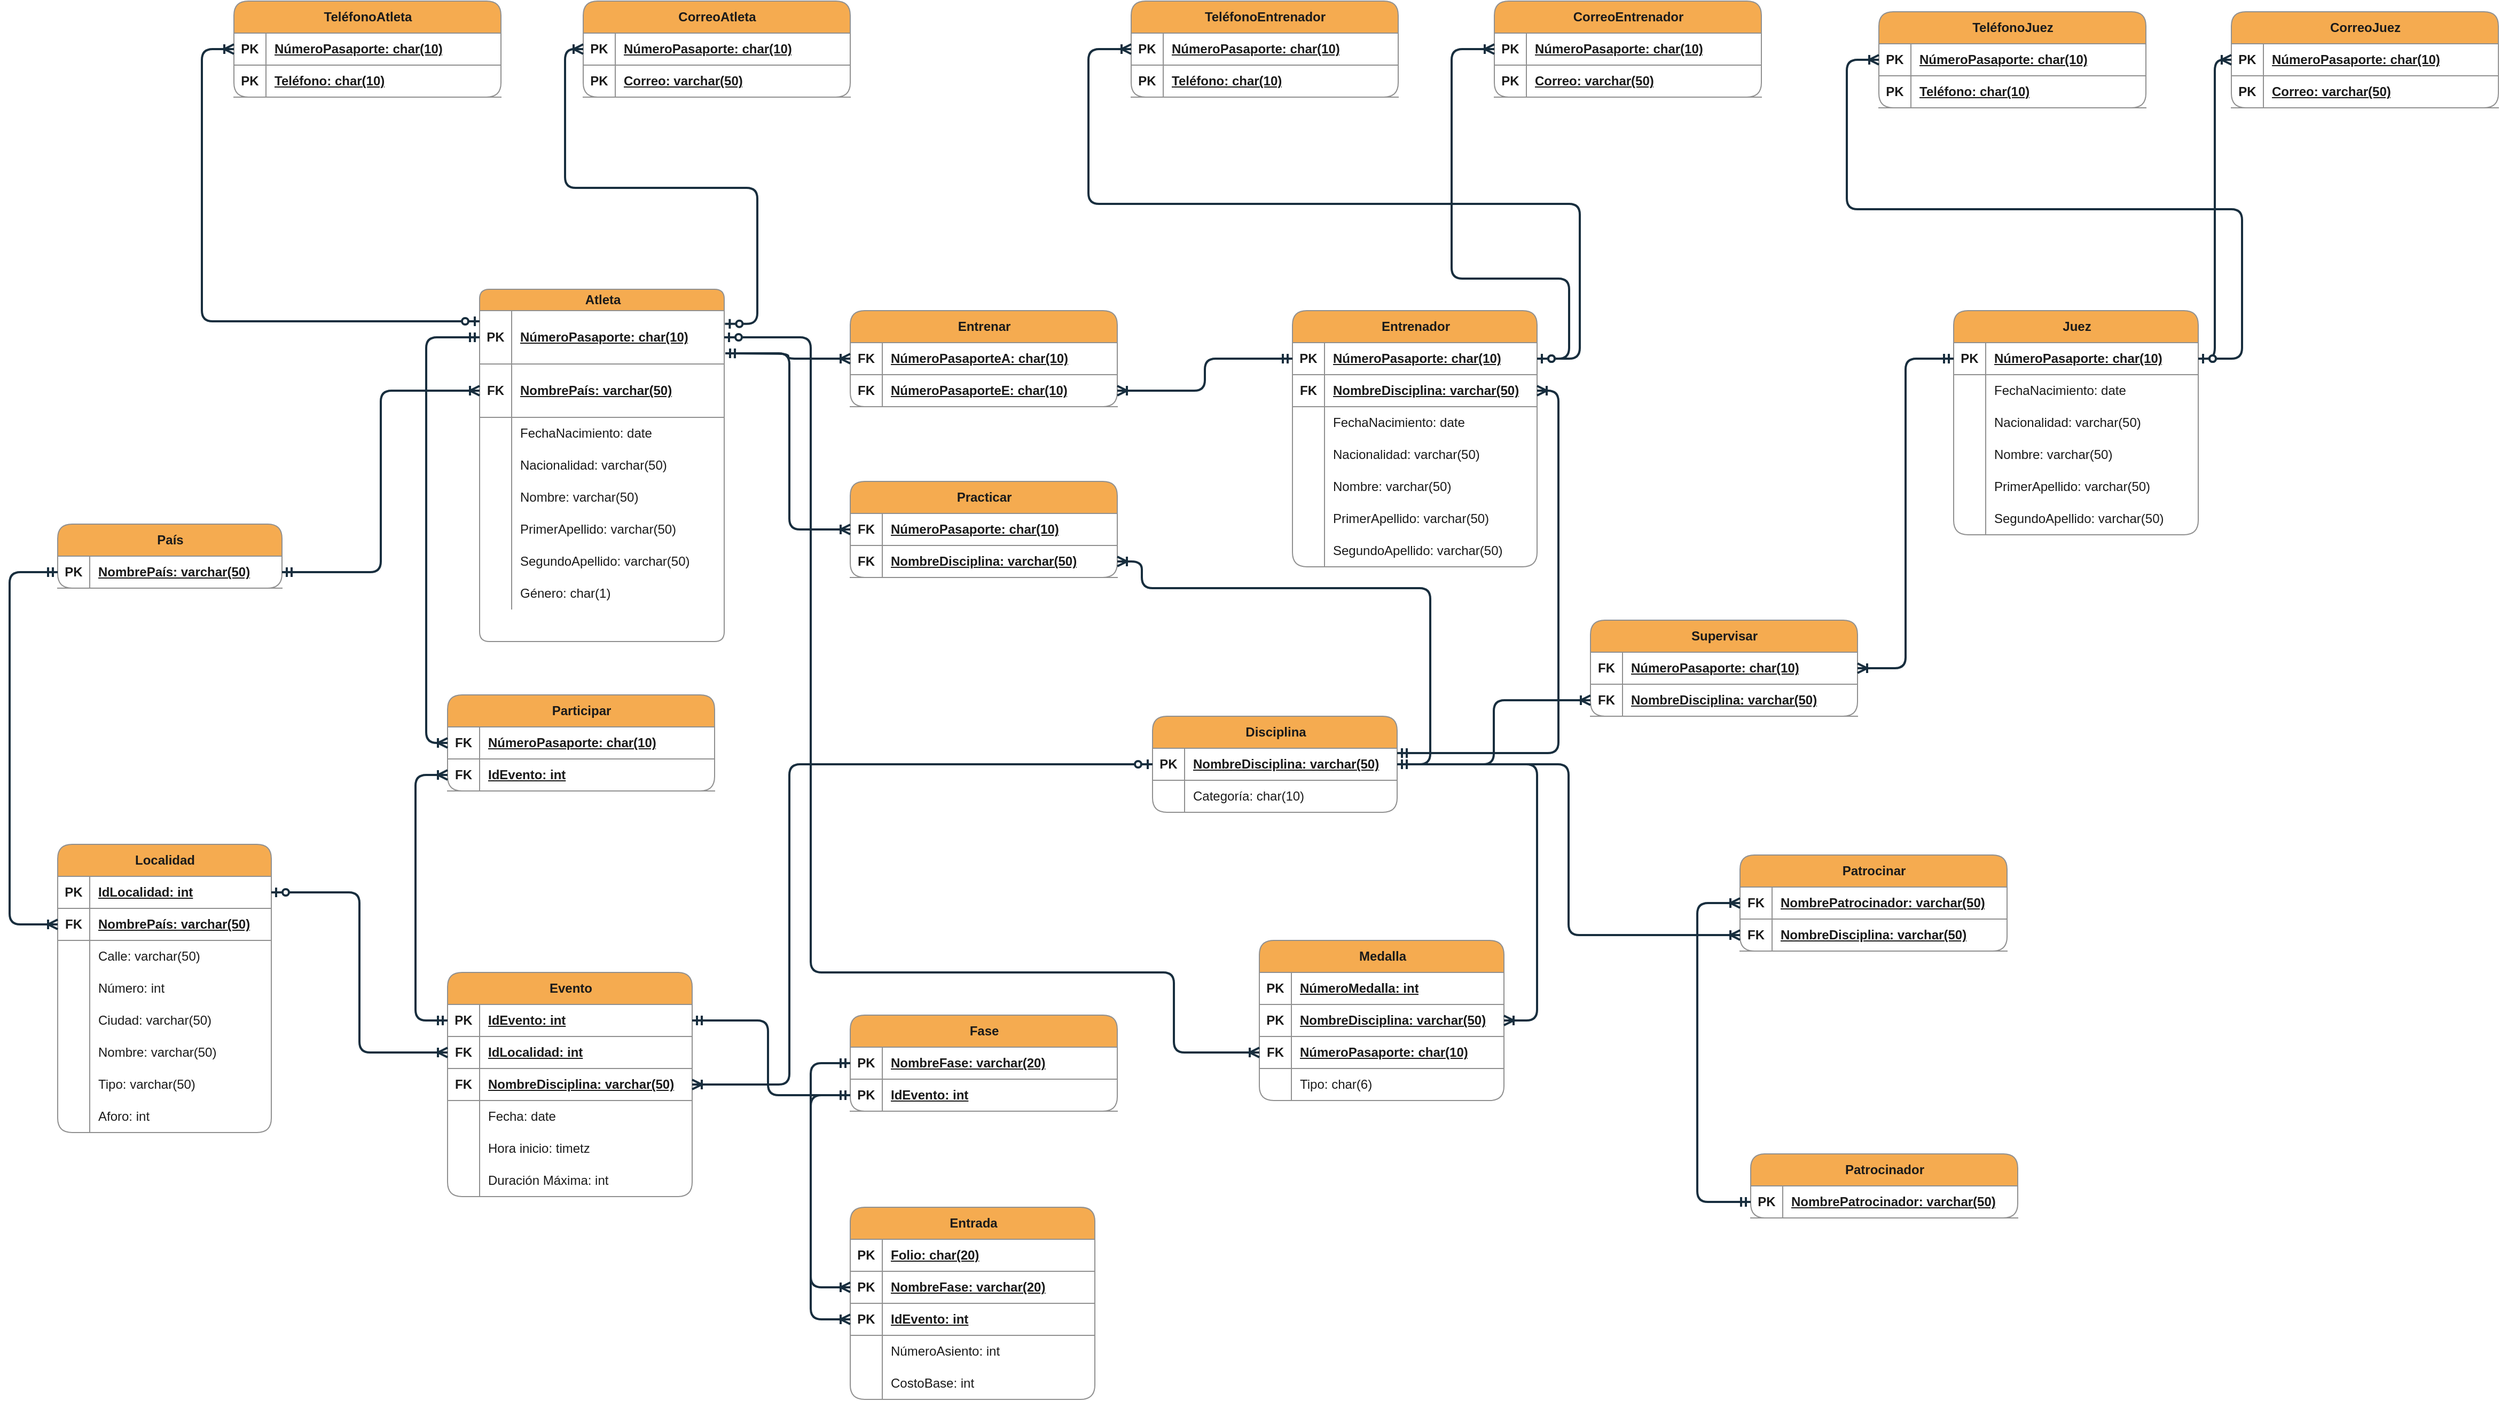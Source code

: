 <mxfile version="24.7.16">
  <diagram name="Página-1" id="lL2n9hREkH7-nOyvcL2p">
    <mxGraphModel grid="1" page="1" gridSize="10" guides="1" tooltips="1" connect="1" arrows="1" fold="1" pageScale="1" pageWidth="827" pageHeight="1169" math="0" shadow="0">
      <root>
        <mxCell id="0" />
        <mxCell id="1" parent="0" />
        <mxCell id="vt6OxckiW-C76fdK-fHl-1" value="País" style="shape=table;startSize=30;container=1;collapsible=1;childLayout=tableLayout;fixedRows=1;rowLines=0;fontStyle=1;align=center;resizeLast=1;html=1;rounded=1;labelBackgroundColor=none;fillColor=#F5AB50;strokeColor=#909090;fontColor=#1A1A1A;" vertex="1" parent="1">
          <mxGeometry x="85" y="300" width="210" height="60" as="geometry" />
        </mxCell>
        <mxCell id="vt6OxckiW-C76fdK-fHl-2" value="" style="shape=tableRow;horizontal=0;startSize=0;swimlaneHead=0;swimlaneBody=0;fillColor=none;collapsible=0;dropTarget=0;points=[[0,0.5],[1,0.5]];portConstraint=eastwest;top=0;left=0;right=0;bottom=1;rounded=1;labelBackgroundColor=none;strokeColor=#909090;fontColor=#1A1A1A;" vertex="1" parent="vt6OxckiW-C76fdK-fHl-1">
          <mxGeometry y="30" width="210" height="30" as="geometry" />
        </mxCell>
        <mxCell id="vt6OxckiW-C76fdK-fHl-3" value="PK" style="shape=partialRectangle;connectable=0;fillColor=none;top=0;left=0;bottom=0;right=0;fontStyle=1;overflow=hidden;whiteSpace=wrap;html=1;rounded=1;labelBackgroundColor=none;strokeColor=#909090;fontColor=#1A1A1A;" vertex="1" parent="vt6OxckiW-C76fdK-fHl-2">
          <mxGeometry width="30" height="30" as="geometry">
            <mxRectangle width="30" height="30" as="alternateBounds" />
          </mxGeometry>
        </mxCell>
        <mxCell id="vt6OxckiW-C76fdK-fHl-4" value="NombrePaís: varchar(50)" style="shape=partialRectangle;connectable=0;fillColor=none;top=0;left=0;bottom=0;right=0;align=left;spacingLeft=6;fontStyle=5;overflow=hidden;whiteSpace=wrap;html=1;rounded=1;labelBackgroundColor=none;strokeColor=#909090;fontColor=#1A1A1A;" vertex="1" parent="vt6OxckiW-C76fdK-fHl-2">
          <mxGeometry x="30" width="180" height="30" as="geometry">
            <mxRectangle width="180" height="30" as="alternateBounds" />
          </mxGeometry>
        </mxCell>
        <mxCell id="vt6OxckiW-C76fdK-fHl-17" value="Localidad" style="shape=table;startSize=30;container=1;collapsible=1;childLayout=tableLayout;fixedRows=1;rowLines=0;fontStyle=1;align=center;resizeLast=1;html=1;rounded=1;labelBackgroundColor=none;fillColor=#F5AB50;strokeColor=#909090;fontColor=#1A1A1A;" vertex="1" parent="1">
          <mxGeometry x="85" y="600" width="200" height="270" as="geometry" />
        </mxCell>
        <mxCell id="vt6OxckiW-C76fdK-fHl-18" value="" style="shape=tableRow;horizontal=0;startSize=0;swimlaneHead=0;swimlaneBody=0;fillColor=none;collapsible=0;dropTarget=0;points=[[0,0.5],[1,0.5]];portConstraint=eastwest;top=0;left=0;right=0;bottom=1;rounded=1;labelBackgroundColor=none;strokeColor=#909090;fontColor=#1A1A1A;" vertex="1" parent="vt6OxckiW-C76fdK-fHl-17">
          <mxGeometry y="30" width="200" height="30" as="geometry" />
        </mxCell>
        <mxCell id="vt6OxckiW-C76fdK-fHl-19" value="PK" style="shape=partialRectangle;connectable=0;fillColor=none;top=0;left=0;bottom=0;right=0;fontStyle=1;overflow=hidden;whiteSpace=wrap;html=1;rounded=1;labelBackgroundColor=none;strokeColor=#909090;fontColor=#1A1A1A;" vertex="1" parent="vt6OxckiW-C76fdK-fHl-18">
          <mxGeometry width="30" height="30" as="geometry">
            <mxRectangle width="30" height="30" as="alternateBounds" />
          </mxGeometry>
        </mxCell>
        <mxCell id="vt6OxckiW-C76fdK-fHl-20" value="IdLocalidad: int" style="shape=partialRectangle;connectable=0;fillColor=none;top=0;left=0;bottom=0;right=0;align=left;spacingLeft=6;fontStyle=5;overflow=hidden;whiteSpace=wrap;html=1;rounded=1;labelBackgroundColor=none;strokeColor=#909090;fontColor=#1A1A1A;" vertex="1" parent="vt6OxckiW-C76fdK-fHl-18">
          <mxGeometry x="30" width="170" height="30" as="geometry">
            <mxRectangle width="170" height="30" as="alternateBounds" />
          </mxGeometry>
        </mxCell>
        <mxCell id="vt6OxckiW-C76fdK-fHl-30" value="" style="shape=tableRow;horizontal=0;startSize=0;swimlaneHead=0;swimlaneBody=0;fillColor=none;collapsible=0;dropTarget=0;points=[[0,0.5],[1,0.5]];portConstraint=eastwest;top=0;left=0;right=0;bottom=1;rounded=1;labelBackgroundColor=none;strokeColor=#909090;fontColor=#1A1A1A;" vertex="1" parent="vt6OxckiW-C76fdK-fHl-17">
          <mxGeometry y="60" width="200" height="30" as="geometry" />
        </mxCell>
        <mxCell id="vt6OxckiW-C76fdK-fHl-31" value="FK" style="shape=partialRectangle;connectable=0;fillColor=none;top=0;left=0;bottom=0;right=0;fontStyle=1;overflow=hidden;whiteSpace=wrap;html=1;rounded=1;labelBackgroundColor=none;strokeColor=#909090;fontColor=#1A1A1A;" vertex="1" parent="vt6OxckiW-C76fdK-fHl-30">
          <mxGeometry width="30" height="30" as="geometry">
            <mxRectangle width="30" height="30" as="alternateBounds" />
          </mxGeometry>
        </mxCell>
        <mxCell id="vt6OxckiW-C76fdK-fHl-32" value="NombrePaís: varchar(50)" style="shape=partialRectangle;connectable=0;fillColor=none;top=0;left=0;bottom=0;right=0;align=left;spacingLeft=6;fontStyle=5;overflow=hidden;whiteSpace=wrap;html=1;rounded=1;labelBackgroundColor=none;strokeColor=#909090;fontColor=#1A1A1A;" vertex="1" parent="vt6OxckiW-C76fdK-fHl-30">
          <mxGeometry x="30" width="170" height="30" as="geometry">
            <mxRectangle width="170" height="30" as="alternateBounds" />
          </mxGeometry>
        </mxCell>
        <mxCell id="vt6OxckiW-C76fdK-fHl-21" value="" style="shape=tableRow;horizontal=0;startSize=0;swimlaneHead=0;swimlaneBody=0;fillColor=none;collapsible=0;dropTarget=0;points=[[0,0.5],[1,0.5]];portConstraint=eastwest;top=0;left=0;right=0;bottom=0;rounded=1;labelBackgroundColor=none;strokeColor=#909090;fontColor=#1A1A1A;" vertex="1" parent="vt6OxckiW-C76fdK-fHl-17">
          <mxGeometry y="90" width="200" height="30" as="geometry" />
        </mxCell>
        <mxCell id="vt6OxckiW-C76fdK-fHl-22" value="" style="shape=partialRectangle;connectable=0;fillColor=none;top=0;left=0;bottom=0;right=0;editable=1;overflow=hidden;whiteSpace=wrap;html=1;rounded=1;labelBackgroundColor=none;strokeColor=#909090;fontColor=#1A1A1A;" vertex="1" parent="vt6OxckiW-C76fdK-fHl-21">
          <mxGeometry width="30" height="30" as="geometry">
            <mxRectangle width="30" height="30" as="alternateBounds" />
          </mxGeometry>
        </mxCell>
        <mxCell id="vt6OxckiW-C76fdK-fHl-23" value="Calle: varchar(50)" style="shape=partialRectangle;connectable=0;fillColor=none;top=0;left=0;bottom=0;right=0;align=left;spacingLeft=6;overflow=hidden;whiteSpace=wrap;html=1;rounded=1;labelBackgroundColor=none;strokeColor=#909090;fontColor=#1A1A1A;" vertex="1" parent="vt6OxckiW-C76fdK-fHl-21">
          <mxGeometry x="30" width="170" height="30" as="geometry">
            <mxRectangle width="170" height="30" as="alternateBounds" />
          </mxGeometry>
        </mxCell>
        <mxCell id="vt6OxckiW-C76fdK-fHl-24" value="" style="shape=tableRow;horizontal=0;startSize=0;swimlaneHead=0;swimlaneBody=0;fillColor=none;collapsible=0;dropTarget=0;points=[[0,0.5],[1,0.5]];portConstraint=eastwest;top=0;left=0;right=0;bottom=0;rounded=1;labelBackgroundColor=none;strokeColor=#909090;fontColor=#1A1A1A;" vertex="1" parent="vt6OxckiW-C76fdK-fHl-17">
          <mxGeometry y="120" width="200" height="30" as="geometry" />
        </mxCell>
        <mxCell id="vt6OxckiW-C76fdK-fHl-25" value="" style="shape=partialRectangle;connectable=0;fillColor=none;top=0;left=0;bottom=0;right=0;editable=1;overflow=hidden;whiteSpace=wrap;html=1;rounded=1;labelBackgroundColor=none;strokeColor=#909090;fontColor=#1A1A1A;" vertex="1" parent="vt6OxckiW-C76fdK-fHl-24">
          <mxGeometry width="30" height="30" as="geometry">
            <mxRectangle width="30" height="30" as="alternateBounds" />
          </mxGeometry>
        </mxCell>
        <mxCell id="vt6OxckiW-C76fdK-fHl-26" value="Número: int" style="shape=partialRectangle;connectable=0;fillColor=none;top=0;left=0;bottom=0;right=0;align=left;spacingLeft=6;overflow=hidden;whiteSpace=wrap;html=1;rounded=1;labelBackgroundColor=none;strokeColor=#909090;fontColor=#1A1A1A;" vertex="1" parent="vt6OxckiW-C76fdK-fHl-24">
          <mxGeometry x="30" width="170" height="30" as="geometry">
            <mxRectangle width="170" height="30" as="alternateBounds" />
          </mxGeometry>
        </mxCell>
        <mxCell id="vt6OxckiW-C76fdK-fHl-27" value="" style="shape=tableRow;horizontal=0;startSize=0;swimlaneHead=0;swimlaneBody=0;fillColor=none;collapsible=0;dropTarget=0;points=[[0,0.5],[1,0.5]];portConstraint=eastwest;top=0;left=0;right=0;bottom=0;rounded=1;labelBackgroundColor=none;strokeColor=#909090;fontColor=#1A1A1A;" vertex="1" parent="vt6OxckiW-C76fdK-fHl-17">
          <mxGeometry y="150" width="200" height="30" as="geometry" />
        </mxCell>
        <mxCell id="vt6OxckiW-C76fdK-fHl-28" value="" style="shape=partialRectangle;connectable=0;fillColor=none;top=0;left=0;bottom=0;right=0;editable=1;overflow=hidden;whiteSpace=wrap;html=1;rounded=1;labelBackgroundColor=none;strokeColor=#909090;fontColor=#1A1A1A;" vertex="1" parent="vt6OxckiW-C76fdK-fHl-27">
          <mxGeometry width="30" height="30" as="geometry">
            <mxRectangle width="30" height="30" as="alternateBounds" />
          </mxGeometry>
        </mxCell>
        <mxCell id="vt6OxckiW-C76fdK-fHl-29" value="Ciudad: varchar(50)" style="shape=partialRectangle;connectable=0;fillColor=none;top=0;left=0;bottom=0;right=0;align=left;spacingLeft=6;overflow=hidden;whiteSpace=wrap;html=1;rounded=1;labelBackgroundColor=none;strokeColor=#909090;fontColor=#1A1A1A;" vertex="1" parent="vt6OxckiW-C76fdK-fHl-27">
          <mxGeometry x="30" width="170" height="30" as="geometry">
            <mxRectangle width="170" height="30" as="alternateBounds" />
          </mxGeometry>
        </mxCell>
        <mxCell id="vt6OxckiW-C76fdK-fHl-33" value="" style="shape=tableRow;horizontal=0;startSize=0;swimlaneHead=0;swimlaneBody=0;fillColor=none;collapsible=0;dropTarget=0;points=[[0,0.5],[1,0.5]];portConstraint=eastwest;top=0;left=0;right=0;bottom=0;rounded=1;labelBackgroundColor=none;strokeColor=#909090;fontColor=#1A1A1A;" vertex="1" parent="vt6OxckiW-C76fdK-fHl-17">
          <mxGeometry y="180" width="200" height="30" as="geometry" />
        </mxCell>
        <mxCell id="vt6OxckiW-C76fdK-fHl-34" value="" style="shape=partialRectangle;connectable=0;fillColor=none;top=0;left=0;bottom=0;right=0;editable=1;overflow=hidden;whiteSpace=wrap;html=1;rounded=1;labelBackgroundColor=none;strokeColor=#909090;fontColor=#1A1A1A;" vertex="1" parent="vt6OxckiW-C76fdK-fHl-33">
          <mxGeometry width="30" height="30" as="geometry">
            <mxRectangle width="30" height="30" as="alternateBounds" />
          </mxGeometry>
        </mxCell>
        <mxCell id="vt6OxckiW-C76fdK-fHl-35" value="Nombre: varchar(50)" style="shape=partialRectangle;connectable=0;fillColor=none;top=0;left=0;bottom=0;right=0;align=left;spacingLeft=6;overflow=hidden;whiteSpace=wrap;html=1;rounded=1;labelBackgroundColor=none;strokeColor=#909090;fontColor=#1A1A1A;" vertex="1" parent="vt6OxckiW-C76fdK-fHl-33">
          <mxGeometry x="30" width="170" height="30" as="geometry">
            <mxRectangle width="170" height="30" as="alternateBounds" />
          </mxGeometry>
        </mxCell>
        <mxCell id="vt6OxckiW-C76fdK-fHl-36" value="" style="shape=tableRow;horizontal=0;startSize=0;swimlaneHead=0;swimlaneBody=0;fillColor=none;collapsible=0;dropTarget=0;points=[[0,0.5],[1,0.5]];portConstraint=eastwest;top=0;left=0;right=0;bottom=0;rounded=1;labelBackgroundColor=none;strokeColor=#909090;fontColor=#1A1A1A;" vertex="1" parent="vt6OxckiW-C76fdK-fHl-17">
          <mxGeometry y="210" width="200" height="30" as="geometry" />
        </mxCell>
        <mxCell id="vt6OxckiW-C76fdK-fHl-37" value="" style="shape=partialRectangle;connectable=0;fillColor=none;top=0;left=0;bottom=0;right=0;editable=1;overflow=hidden;whiteSpace=wrap;html=1;rounded=1;labelBackgroundColor=none;strokeColor=#909090;fontColor=#1A1A1A;" vertex="1" parent="vt6OxckiW-C76fdK-fHl-36">
          <mxGeometry width="30" height="30" as="geometry">
            <mxRectangle width="30" height="30" as="alternateBounds" />
          </mxGeometry>
        </mxCell>
        <mxCell id="vt6OxckiW-C76fdK-fHl-38" value="Tipo: varchar(50)" style="shape=partialRectangle;connectable=0;fillColor=none;top=0;left=0;bottom=0;right=0;align=left;spacingLeft=6;overflow=hidden;whiteSpace=wrap;html=1;rounded=1;labelBackgroundColor=none;strokeColor=#909090;fontColor=#1A1A1A;" vertex="1" parent="vt6OxckiW-C76fdK-fHl-36">
          <mxGeometry x="30" width="170" height="30" as="geometry">
            <mxRectangle width="170" height="30" as="alternateBounds" />
          </mxGeometry>
        </mxCell>
        <mxCell id="vt6OxckiW-C76fdK-fHl-39" value="" style="shape=tableRow;horizontal=0;startSize=0;swimlaneHead=0;swimlaneBody=0;fillColor=none;collapsible=0;dropTarget=0;points=[[0,0.5],[1,0.5]];portConstraint=eastwest;top=0;left=0;right=0;bottom=0;rounded=1;labelBackgroundColor=none;strokeColor=#909090;fontColor=#1A1A1A;" vertex="1" parent="vt6OxckiW-C76fdK-fHl-17">
          <mxGeometry y="240" width="200" height="30" as="geometry" />
        </mxCell>
        <mxCell id="vt6OxckiW-C76fdK-fHl-40" value="" style="shape=partialRectangle;connectable=0;fillColor=none;top=0;left=0;bottom=0;right=0;editable=1;overflow=hidden;whiteSpace=wrap;html=1;rounded=1;labelBackgroundColor=none;strokeColor=#909090;fontColor=#1A1A1A;" vertex="1" parent="vt6OxckiW-C76fdK-fHl-39">
          <mxGeometry width="30" height="30" as="geometry">
            <mxRectangle width="30" height="30" as="alternateBounds" />
          </mxGeometry>
        </mxCell>
        <mxCell id="vt6OxckiW-C76fdK-fHl-41" value="Aforo: int" style="shape=partialRectangle;connectable=0;fillColor=none;top=0;left=0;bottom=0;right=0;align=left;spacingLeft=6;overflow=hidden;whiteSpace=wrap;html=1;rounded=1;labelBackgroundColor=none;strokeColor=#909090;fontColor=#1A1A1A;" vertex="1" parent="vt6OxckiW-C76fdK-fHl-39">
          <mxGeometry x="30" width="170" height="30" as="geometry">
            <mxRectangle width="170" height="30" as="alternateBounds" />
          </mxGeometry>
        </mxCell>
        <mxCell id="vt6OxckiW-C76fdK-fHl-42" value="Evento" style="shape=table;startSize=30;container=1;collapsible=1;childLayout=tableLayout;fixedRows=1;rowLines=0;fontStyle=1;align=center;resizeLast=1;html=1;rounded=1;labelBackgroundColor=none;fillColor=#F5AB50;strokeColor=#909090;fontColor=#1A1A1A;" vertex="1" parent="1">
          <mxGeometry x="450" y="720" width="229" height="210" as="geometry" />
        </mxCell>
        <mxCell id="vt6OxckiW-C76fdK-fHl-43" value="" style="shape=tableRow;horizontal=0;startSize=0;swimlaneHead=0;swimlaneBody=0;fillColor=none;collapsible=0;dropTarget=0;points=[[0,0.5],[1,0.5]];portConstraint=eastwest;top=0;left=0;right=0;bottom=1;rounded=1;labelBackgroundColor=none;strokeColor=#909090;fontColor=#1A1A1A;" vertex="1" parent="vt6OxckiW-C76fdK-fHl-42">
          <mxGeometry y="30" width="229" height="30" as="geometry" />
        </mxCell>
        <mxCell id="vt6OxckiW-C76fdK-fHl-44" value="PK" style="shape=partialRectangle;connectable=0;fillColor=none;top=0;left=0;bottom=0;right=0;fontStyle=1;overflow=hidden;whiteSpace=wrap;html=1;rounded=1;labelBackgroundColor=none;strokeColor=#909090;fontColor=#1A1A1A;" vertex="1" parent="vt6OxckiW-C76fdK-fHl-43">
          <mxGeometry width="30" height="30" as="geometry">
            <mxRectangle width="30" height="30" as="alternateBounds" />
          </mxGeometry>
        </mxCell>
        <mxCell id="vt6OxckiW-C76fdK-fHl-45" value="IdEvento: int" style="shape=partialRectangle;connectable=0;fillColor=none;top=0;left=0;bottom=0;right=0;align=left;spacingLeft=6;fontStyle=5;overflow=hidden;whiteSpace=wrap;html=1;rounded=1;labelBackgroundColor=none;strokeColor=#909090;fontColor=#1A1A1A;" vertex="1" parent="vt6OxckiW-C76fdK-fHl-43">
          <mxGeometry x="30" width="199" height="30" as="geometry">
            <mxRectangle width="199" height="30" as="alternateBounds" />
          </mxGeometry>
        </mxCell>
        <mxCell id="vt6OxckiW-C76fdK-fHl-46" value="" style="shape=tableRow;horizontal=0;startSize=0;swimlaneHead=0;swimlaneBody=0;fillColor=none;collapsible=0;dropTarget=0;points=[[0,0.5],[1,0.5]];portConstraint=eastwest;top=0;left=0;right=0;bottom=1;rounded=1;labelBackgroundColor=none;strokeColor=#909090;fontColor=#1A1A1A;" vertex="1" parent="vt6OxckiW-C76fdK-fHl-42">
          <mxGeometry y="60" width="229" height="30" as="geometry" />
        </mxCell>
        <mxCell id="vt6OxckiW-C76fdK-fHl-47" value="FK" style="shape=partialRectangle;connectable=0;fillColor=none;top=0;left=0;bottom=0;right=0;fontStyle=1;overflow=hidden;whiteSpace=wrap;html=1;rounded=1;labelBackgroundColor=none;strokeColor=#909090;fontColor=#1A1A1A;" vertex="1" parent="vt6OxckiW-C76fdK-fHl-46">
          <mxGeometry width="30" height="30" as="geometry">
            <mxRectangle width="30" height="30" as="alternateBounds" />
          </mxGeometry>
        </mxCell>
        <mxCell id="vt6OxckiW-C76fdK-fHl-48" value="IdLocalidad: int" style="shape=partialRectangle;connectable=0;fillColor=none;top=0;left=0;bottom=0;right=0;align=left;spacingLeft=6;fontStyle=5;overflow=hidden;whiteSpace=wrap;html=1;rounded=1;labelBackgroundColor=none;strokeColor=#909090;fontColor=#1A1A1A;" vertex="1" parent="vt6OxckiW-C76fdK-fHl-46">
          <mxGeometry x="30" width="199" height="30" as="geometry">
            <mxRectangle width="199" height="30" as="alternateBounds" />
          </mxGeometry>
        </mxCell>
        <mxCell id="vt6OxckiW-C76fdK-fHl-67" value="" style="shape=tableRow;horizontal=0;startSize=0;swimlaneHead=0;swimlaneBody=0;fillColor=none;collapsible=0;dropTarget=0;points=[[0,0.5],[1,0.5]];portConstraint=eastwest;top=0;left=0;right=0;bottom=1;rounded=1;labelBackgroundColor=none;strokeColor=#909090;fontColor=#1A1A1A;" vertex="1" parent="vt6OxckiW-C76fdK-fHl-42">
          <mxGeometry y="90" width="229" height="30" as="geometry" />
        </mxCell>
        <mxCell id="vt6OxckiW-C76fdK-fHl-68" value="FK" style="shape=partialRectangle;connectable=0;fillColor=none;top=0;left=0;bottom=0;right=0;fontStyle=1;overflow=hidden;whiteSpace=wrap;html=1;rounded=1;labelBackgroundColor=none;strokeColor=#909090;fontColor=#1A1A1A;" vertex="1" parent="vt6OxckiW-C76fdK-fHl-67">
          <mxGeometry width="30" height="30" as="geometry">
            <mxRectangle width="30" height="30" as="alternateBounds" />
          </mxGeometry>
        </mxCell>
        <mxCell id="vt6OxckiW-C76fdK-fHl-69" value="NombreDisciplina: varchar(50)" style="shape=partialRectangle;connectable=0;fillColor=none;top=0;left=0;bottom=0;right=0;align=left;spacingLeft=6;fontStyle=5;overflow=hidden;whiteSpace=wrap;html=1;rounded=1;labelBackgroundColor=none;strokeColor=#909090;fontColor=#1A1A1A;" vertex="1" parent="vt6OxckiW-C76fdK-fHl-67">
          <mxGeometry x="30" width="199" height="30" as="geometry">
            <mxRectangle width="199" height="30" as="alternateBounds" />
          </mxGeometry>
        </mxCell>
        <mxCell id="vt6OxckiW-C76fdK-fHl-49" value="" style="shape=tableRow;horizontal=0;startSize=0;swimlaneHead=0;swimlaneBody=0;fillColor=none;collapsible=0;dropTarget=0;points=[[0,0.5],[1,0.5]];portConstraint=eastwest;top=0;left=0;right=0;bottom=0;rounded=1;labelBackgroundColor=none;strokeColor=#909090;fontColor=#1A1A1A;" vertex="1" parent="vt6OxckiW-C76fdK-fHl-42">
          <mxGeometry y="120" width="229" height="30" as="geometry" />
        </mxCell>
        <mxCell id="vt6OxckiW-C76fdK-fHl-50" value="" style="shape=partialRectangle;connectable=0;fillColor=none;top=0;left=0;bottom=0;right=0;editable=1;overflow=hidden;whiteSpace=wrap;html=1;rounded=1;labelBackgroundColor=none;strokeColor=#909090;fontColor=#1A1A1A;" vertex="1" parent="vt6OxckiW-C76fdK-fHl-49">
          <mxGeometry width="30" height="30" as="geometry">
            <mxRectangle width="30" height="30" as="alternateBounds" />
          </mxGeometry>
        </mxCell>
        <mxCell id="vt6OxckiW-C76fdK-fHl-51" value="Fecha: date" style="shape=partialRectangle;connectable=0;fillColor=none;top=0;left=0;bottom=0;right=0;align=left;spacingLeft=6;overflow=hidden;whiteSpace=wrap;html=1;rounded=1;labelBackgroundColor=none;strokeColor=#909090;fontColor=#1A1A1A;" vertex="1" parent="vt6OxckiW-C76fdK-fHl-49">
          <mxGeometry x="30" width="199" height="30" as="geometry">
            <mxRectangle width="199" height="30" as="alternateBounds" />
          </mxGeometry>
        </mxCell>
        <mxCell id="vt6OxckiW-C76fdK-fHl-52" value="" style="shape=tableRow;horizontal=0;startSize=0;swimlaneHead=0;swimlaneBody=0;fillColor=none;collapsible=0;dropTarget=0;points=[[0,0.5],[1,0.5]];portConstraint=eastwest;top=0;left=0;right=0;bottom=0;rounded=1;labelBackgroundColor=none;strokeColor=#909090;fontColor=#1A1A1A;" vertex="1" parent="vt6OxckiW-C76fdK-fHl-42">
          <mxGeometry y="150" width="229" height="30" as="geometry" />
        </mxCell>
        <mxCell id="vt6OxckiW-C76fdK-fHl-53" value="" style="shape=partialRectangle;connectable=0;fillColor=none;top=0;left=0;bottom=0;right=0;editable=1;overflow=hidden;whiteSpace=wrap;html=1;rounded=1;labelBackgroundColor=none;strokeColor=#909090;fontColor=#1A1A1A;" vertex="1" parent="vt6OxckiW-C76fdK-fHl-52">
          <mxGeometry width="30" height="30" as="geometry">
            <mxRectangle width="30" height="30" as="alternateBounds" />
          </mxGeometry>
        </mxCell>
        <mxCell id="vt6OxckiW-C76fdK-fHl-54" value="Hora inicio: timetz" style="shape=partialRectangle;connectable=0;fillColor=none;top=0;left=0;bottom=0;right=0;align=left;spacingLeft=6;overflow=hidden;whiteSpace=wrap;html=1;rounded=1;labelBackgroundColor=none;strokeColor=#909090;fontColor=#1A1A1A;" vertex="1" parent="vt6OxckiW-C76fdK-fHl-52">
          <mxGeometry x="30" width="199" height="30" as="geometry">
            <mxRectangle width="199" height="30" as="alternateBounds" />
          </mxGeometry>
        </mxCell>
        <mxCell id="vt6OxckiW-C76fdK-fHl-55" value="" style="shape=tableRow;horizontal=0;startSize=0;swimlaneHead=0;swimlaneBody=0;fillColor=none;collapsible=0;dropTarget=0;points=[[0,0.5],[1,0.5]];portConstraint=eastwest;top=0;left=0;right=0;bottom=0;rounded=1;labelBackgroundColor=none;strokeColor=#909090;fontColor=#1A1A1A;" vertex="1" parent="vt6OxckiW-C76fdK-fHl-42">
          <mxGeometry y="180" width="229" height="30" as="geometry" />
        </mxCell>
        <mxCell id="vt6OxckiW-C76fdK-fHl-56" value="" style="shape=partialRectangle;connectable=0;fillColor=none;top=0;left=0;bottom=0;right=0;editable=1;overflow=hidden;whiteSpace=wrap;html=1;rounded=1;labelBackgroundColor=none;strokeColor=#909090;fontColor=#1A1A1A;" vertex="1" parent="vt6OxckiW-C76fdK-fHl-55">
          <mxGeometry width="30" height="30" as="geometry">
            <mxRectangle width="30" height="30" as="alternateBounds" />
          </mxGeometry>
        </mxCell>
        <mxCell id="vt6OxckiW-C76fdK-fHl-57" value="Duración Máxima: int" style="shape=partialRectangle;connectable=0;fillColor=none;top=0;left=0;bottom=0;right=0;align=left;spacingLeft=6;overflow=hidden;whiteSpace=wrap;html=1;rounded=1;labelBackgroundColor=none;strokeColor=#909090;fontColor=#1A1A1A;" vertex="1" parent="vt6OxckiW-C76fdK-fHl-55">
          <mxGeometry x="30" width="199" height="30" as="geometry">
            <mxRectangle width="199" height="30" as="alternateBounds" />
          </mxGeometry>
        </mxCell>
        <mxCell id="vt6OxckiW-C76fdK-fHl-73" value="Patrocinador" style="shape=table;startSize=30;container=1;collapsible=1;childLayout=tableLayout;fixedRows=1;rowLines=0;fontStyle=1;align=center;resizeLast=1;html=1;rounded=1;labelBackgroundColor=none;fillColor=#F5AB50;strokeColor=#909090;fontColor=#1A1A1A;" vertex="1" parent="1">
          <mxGeometry x="1670" y="890" width="250" height="60" as="geometry" />
        </mxCell>
        <mxCell id="vt6OxckiW-C76fdK-fHl-74" value="" style="shape=tableRow;horizontal=0;startSize=0;swimlaneHead=0;swimlaneBody=0;fillColor=none;collapsible=0;dropTarget=0;points=[[0,0.5],[1,0.5]];portConstraint=eastwest;top=0;left=0;right=0;bottom=1;rounded=1;labelBackgroundColor=none;strokeColor=#909090;fontColor=#1A1A1A;" vertex="1" parent="vt6OxckiW-C76fdK-fHl-73">
          <mxGeometry y="30" width="250" height="30" as="geometry" />
        </mxCell>
        <mxCell id="vt6OxckiW-C76fdK-fHl-75" value="PK" style="shape=partialRectangle;connectable=0;fillColor=none;top=0;left=0;bottom=0;right=0;fontStyle=1;overflow=hidden;whiteSpace=wrap;html=1;rounded=1;labelBackgroundColor=none;strokeColor=#909090;fontColor=#1A1A1A;" vertex="1" parent="vt6OxckiW-C76fdK-fHl-74">
          <mxGeometry width="30" height="30" as="geometry">
            <mxRectangle width="30" height="30" as="alternateBounds" />
          </mxGeometry>
        </mxCell>
        <mxCell id="vt6OxckiW-C76fdK-fHl-76" value="NombrePatrocinador: varchar(50)" style="shape=partialRectangle;connectable=0;fillColor=none;top=0;left=0;bottom=0;right=0;align=left;spacingLeft=6;fontStyle=5;overflow=hidden;whiteSpace=wrap;html=1;rounded=1;labelBackgroundColor=none;strokeColor=#909090;fontColor=#1A1A1A;" vertex="1" parent="vt6OxckiW-C76fdK-fHl-74">
          <mxGeometry x="30" width="220" height="30" as="geometry">
            <mxRectangle width="220" height="30" as="alternateBounds" />
          </mxGeometry>
        </mxCell>
        <mxCell id="vt6OxckiW-C76fdK-fHl-84" value="Disciplina" style="shape=table;startSize=30;container=1;collapsible=1;childLayout=tableLayout;fixedRows=1;rowLines=0;fontStyle=1;align=center;resizeLast=1;html=1;rounded=1;labelBackgroundColor=none;fillColor=#F5AB50;strokeColor=#909090;fontColor=#1A1A1A;" vertex="1" parent="1">
          <mxGeometry x="1110" y="480" width="229" height="90" as="geometry" />
        </mxCell>
        <mxCell id="vt6OxckiW-C76fdK-fHl-91" value="" style="shape=tableRow;horizontal=0;startSize=0;swimlaneHead=0;swimlaneBody=0;fillColor=none;collapsible=0;dropTarget=0;points=[[0,0.5],[1,0.5]];portConstraint=eastwest;top=0;left=0;right=0;bottom=1;rounded=1;labelBackgroundColor=none;strokeColor=#909090;fontColor=#1A1A1A;" vertex="1" parent="vt6OxckiW-C76fdK-fHl-84">
          <mxGeometry y="30" width="229" height="30" as="geometry" />
        </mxCell>
        <mxCell id="vt6OxckiW-C76fdK-fHl-92" value="PK" style="shape=partialRectangle;connectable=0;fillColor=none;top=0;left=0;bottom=0;right=0;fontStyle=1;overflow=hidden;whiteSpace=wrap;html=1;rounded=1;labelBackgroundColor=none;strokeColor=#909090;fontColor=#1A1A1A;" vertex="1" parent="vt6OxckiW-C76fdK-fHl-91">
          <mxGeometry width="30" height="30" as="geometry">
            <mxRectangle width="30" height="30" as="alternateBounds" />
          </mxGeometry>
        </mxCell>
        <mxCell id="vt6OxckiW-C76fdK-fHl-93" value="NombreDisciplina: varchar(50)" style="shape=partialRectangle;connectable=0;fillColor=none;top=0;left=0;bottom=0;right=0;align=left;spacingLeft=6;fontStyle=5;overflow=hidden;whiteSpace=wrap;html=1;rounded=1;labelBackgroundColor=none;strokeColor=#909090;fontColor=#1A1A1A;" vertex="1" parent="vt6OxckiW-C76fdK-fHl-91">
          <mxGeometry x="30" width="199" height="30" as="geometry">
            <mxRectangle width="199" height="30" as="alternateBounds" />
          </mxGeometry>
        </mxCell>
        <mxCell id="vt6OxckiW-C76fdK-fHl-94" value="" style="shape=tableRow;horizontal=0;startSize=0;swimlaneHead=0;swimlaneBody=0;fillColor=none;collapsible=0;dropTarget=0;points=[[0,0.5],[1,0.5]];portConstraint=eastwest;top=0;left=0;right=0;bottom=0;rounded=1;labelBackgroundColor=none;strokeColor=#909090;fontColor=#1A1A1A;" vertex="1" parent="vt6OxckiW-C76fdK-fHl-84">
          <mxGeometry y="60" width="229" height="30" as="geometry" />
        </mxCell>
        <mxCell id="vt6OxckiW-C76fdK-fHl-95" value="" style="shape=partialRectangle;connectable=0;fillColor=none;top=0;left=0;bottom=0;right=0;editable=1;overflow=hidden;whiteSpace=wrap;html=1;rounded=1;labelBackgroundColor=none;strokeColor=#909090;fontColor=#1A1A1A;" vertex="1" parent="vt6OxckiW-C76fdK-fHl-94">
          <mxGeometry width="30" height="30" as="geometry">
            <mxRectangle width="30" height="30" as="alternateBounds" />
          </mxGeometry>
        </mxCell>
        <mxCell id="vt6OxckiW-C76fdK-fHl-96" value="Categoría: char(10)" style="shape=partialRectangle;connectable=0;fillColor=none;top=0;left=0;bottom=0;right=0;align=left;spacingLeft=6;overflow=hidden;whiteSpace=wrap;html=1;rounded=1;labelBackgroundColor=none;strokeColor=#909090;fontColor=#1A1A1A;" vertex="1" parent="vt6OxckiW-C76fdK-fHl-94">
          <mxGeometry x="30" width="199" height="30" as="geometry">
            <mxRectangle width="199" height="30" as="alternateBounds" />
          </mxGeometry>
        </mxCell>
        <mxCell id="vt6OxckiW-C76fdK-fHl-103" value="Medalla" style="shape=table;startSize=30;container=1;collapsible=1;childLayout=tableLayout;fixedRows=1;rowLines=0;fontStyle=1;align=center;resizeLast=1;html=1;rounded=1;labelBackgroundColor=none;fillColor=#F5AB50;strokeColor=#909090;fontColor=#1A1A1A;" vertex="1" parent="1">
          <mxGeometry x="1210" y="690" width="229" height="150" as="geometry" />
        </mxCell>
        <mxCell id="vt6OxckiW-C76fdK-fHl-104" value="" style="shape=tableRow;horizontal=0;startSize=0;swimlaneHead=0;swimlaneBody=0;fillColor=none;collapsible=0;dropTarget=0;points=[[0,0.5],[1,0.5]];portConstraint=eastwest;top=0;left=0;right=0;bottom=1;rounded=1;labelBackgroundColor=none;strokeColor=#909090;fontColor=#1A1A1A;" vertex="1" parent="vt6OxckiW-C76fdK-fHl-103">
          <mxGeometry y="30" width="229" height="30" as="geometry" />
        </mxCell>
        <mxCell id="vt6OxckiW-C76fdK-fHl-105" value="PK" style="shape=partialRectangle;connectable=0;fillColor=none;top=0;left=0;bottom=0;right=0;fontStyle=1;overflow=hidden;whiteSpace=wrap;html=1;rounded=1;labelBackgroundColor=none;strokeColor=#909090;fontColor=#1A1A1A;" vertex="1" parent="vt6OxckiW-C76fdK-fHl-104">
          <mxGeometry width="30" height="30" as="geometry">
            <mxRectangle width="30" height="30" as="alternateBounds" />
          </mxGeometry>
        </mxCell>
        <mxCell id="vt6OxckiW-C76fdK-fHl-106" value="NúmeroMedalla: int" style="shape=partialRectangle;connectable=0;fillColor=none;top=0;left=0;bottom=0;right=0;align=left;spacingLeft=6;fontStyle=5;overflow=hidden;whiteSpace=wrap;html=1;rounded=1;labelBackgroundColor=none;strokeColor=#909090;fontColor=#1A1A1A;" vertex="1" parent="vt6OxckiW-C76fdK-fHl-104">
          <mxGeometry x="30" width="199" height="30" as="geometry">
            <mxRectangle width="199" height="30" as="alternateBounds" />
          </mxGeometry>
        </mxCell>
        <mxCell id="vt6OxckiW-C76fdK-fHl-110" value="" style="shape=tableRow;horizontal=0;startSize=0;swimlaneHead=0;swimlaneBody=0;fillColor=none;collapsible=0;dropTarget=0;points=[[0,0.5],[1,0.5]];portConstraint=eastwest;top=0;left=0;right=0;bottom=1;rounded=1;labelBackgroundColor=none;strokeColor=#909090;fontColor=#1A1A1A;" vertex="1" parent="vt6OxckiW-C76fdK-fHl-103">
          <mxGeometry y="60" width="229" height="30" as="geometry" />
        </mxCell>
        <mxCell id="vt6OxckiW-C76fdK-fHl-111" value="PK" style="shape=partialRectangle;connectable=0;fillColor=none;top=0;left=0;bottom=0;right=0;fontStyle=1;overflow=hidden;whiteSpace=wrap;html=1;rounded=1;labelBackgroundColor=none;strokeColor=#909090;fontColor=#1A1A1A;" vertex="1" parent="vt6OxckiW-C76fdK-fHl-110">
          <mxGeometry width="30" height="30" as="geometry">
            <mxRectangle width="30" height="30" as="alternateBounds" />
          </mxGeometry>
        </mxCell>
        <mxCell id="vt6OxckiW-C76fdK-fHl-112" value="NombreDisciplina: varchar(50)" style="shape=partialRectangle;connectable=0;fillColor=none;top=0;left=0;bottom=0;right=0;align=left;spacingLeft=6;fontStyle=5;overflow=hidden;whiteSpace=wrap;html=1;rounded=1;labelBackgroundColor=none;strokeColor=#909090;fontColor=#1A1A1A;" vertex="1" parent="vt6OxckiW-C76fdK-fHl-110">
          <mxGeometry x="30" width="199" height="30" as="geometry">
            <mxRectangle width="199" height="30" as="alternateBounds" />
          </mxGeometry>
        </mxCell>
        <mxCell id="vt6OxckiW-C76fdK-fHl-122" value="" style="shape=tableRow;horizontal=0;startSize=0;swimlaneHead=0;swimlaneBody=0;fillColor=none;collapsible=0;dropTarget=0;points=[[0,0.5],[1,0.5]];portConstraint=eastwest;top=0;left=0;right=0;bottom=1;rounded=1;labelBackgroundColor=none;strokeColor=#909090;fontColor=#1A1A1A;" vertex="1" parent="vt6OxckiW-C76fdK-fHl-103">
          <mxGeometry y="90" width="229" height="30" as="geometry" />
        </mxCell>
        <mxCell id="vt6OxckiW-C76fdK-fHl-123" value="FK" style="shape=partialRectangle;connectable=0;fillColor=none;top=0;left=0;bottom=0;right=0;fontStyle=1;overflow=hidden;whiteSpace=wrap;html=1;rounded=1;labelBackgroundColor=none;strokeColor=#909090;fontColor=#1A1A1A;" vertex="1" parent="vt6OxckiW-C76fdK-fHl-122">
          <mxGeometry width="30" height="30" as="geometry">
            <mxRectangle width="30" height="30" as="alternateBounds" />
          </mxGeometry>
        </mxCell>
        <mxCell id="vt6OxckiW-C76fdK-fHl-124" value="NúmeroPasaporte: char(10)" style="shape=partialRectangle;connectable=0;fillColor=none;top=0;left=0;bottom=0;right=0;align=left;spacingLeft=6;fontStyle=5;overflow=hidden;whiteSpace=wrap;html=1;rounded=1;labelBackgroundColor=none;strokeColor=#909090;fontColor=#1A1A1A;" vertex="1" parent="vt6OxckiW-C76fdK-fHl-122">
          <mxGeometry x="30" width="199" height="30" as="geometry">
            <mxRectangle width="199" height="30" as="alternateBounds" />
          </mxGeometry>
        </mxCell>
        <mxCell id="vt6OxckiW-C76fdK-fHl-113" value="" style="shape=tableRow;horizontal=0;startSize=0;swimlaneHead=0;swimlaneBody=0;fillColor=none;collapsible=0;dropTarget=0;points=[[0,0.5],[1,0.5]];portConstraint=eastwest;top=0;left=0;right=0;bottom=0;rounded=1;labelBackgroundColor=none;strokeColor=#909090;fontColor=#1A1A1A;" vertex="1" parent="vt6OxckiW-C76fdK-fHl-103">
          <mxGeometry y="120" width="229" height="30" as="geometry" />
        </mxCell>
        <mxCell id="vt6OxckiW-C76fdK-fHl-114" value="" style="shape=partialRectangle;connectable=0;fillColor=none;top=0;left=0;bottom=0;right=0;editable=1;overflow=hidden;whiteSpace=wrap;html=1;rounded=1;labelBackgroundColor=none;strokeColor=#909090;fontColor=#1A1A1A;" vertex="1" parent="vt6OxckiW-C76fdK-fHl-113">
          <mxGeometry width="30" height="30" as="geometry">
            <mxRectangle width="30" height="30" as="alternateBounds" />
          </mxGeometry>
        </mxCell>
        <mxCell id="vt6OxckiW-C76fdK-fHl-115" value="Tipo: char(6)" style="shape=partialRectangle;connectable=0;fillColor=none;top=0;left=0;bottom=0;right=0;align=left;spacingLeft=6;overflow=hidden;whiteSpace=wrap;html=1;rounded=1;labelBackgroundColor=none;strokeColor=#909090;fontColor=#1A1A1A;" vertex="1" parent="vt6OxckiW-C76fdK-fHl-113">
          <mxGeometry x="30" width="199" height="30" as="geometry">
            <mxRectangle width="199" height="30" as="alternateBounds" />
          </mxGeometry>
        </mxCell>
        <mxCell id="vt6OxckiW-C76fdK-fHl-125" value="Atleta" style="shape=table;startSize=20;container=1;collapsible=1;childLayout=tableLayout;fixedRows=1;rowLines=0;fontStyle=1;align=center;resizeLast=1;html=1;rounded=1;labelBackgroundColor=none;fillColor=#F5AB50;strokeColor=#909090;fontColor=#1A1A1A;" vertex="1" parent="1">
          <mxGeometry x="480" y="80" width="229" height="330" as="geometry" />
        </mxCell>
        <mxCell id="vt6OxckiW-C76fdK-fHl-126" value="" style="shape=tableRow;horizontal=0;startSize=0;swimlaneHead=0;swimlaneBody=0;fillColor=none;collapsible=0;dropTarget=0;points=[[0,0.5],[1,0.5]];portConstraint=eastwest;top=0;left=0;right=0;bottom=1;rounded=1;labelBackgroundColor=none;strokeColor=#909090;fontColor=#1A1A1A;" vertex="1" parent="vt6OxckiW-C76fdK-fHl-125">
          <mxGeometry y="20" width="229" height="50" as="geometry" />
        </mxCell>
        <mxCell id="vt6OxckiW-C76fdK-fHl-127" value="PK" style="shape=partialRectangle;connectable=0;fillColor=none;top=0;left=0;bottom=0;right=0;fontStyle=1;overflow=hidden;whiteSpace=wrap;html=1;rounded=1;labelBackgroundColor=none;strokeColor=#909090;fontColor=#1A1A1A;" vertex="1" parent="vt6OxckiW-C76fdK-fHl-126">
          <mxGeometry width="30" height="50" as="geometry">
            <mxRectangle width="30" height="50" as="alternateBounds" />
          </mxGeometry>
        </mxCell>
        <mxCell id="vt6OxckiW-C76fdK-fHl-128" value="NúmeroPasaporte: char(10)" style="shape=partialRectangle;connectable=0;fillColor=none;top=0;left=0;bottom=0;right=0;align=left;spacingLeft=6;fontStyle=5;overflow=hidden;whiteSpace=wrap;html=1;rounded=1;labelBackgroundColor=none;strokeColor=#909090;fontColor=#1A1A1A;" vertex="1" parent="vt6OxckiW-C76fdK-fHl-126">
          <mxGeometry x="30" width="199" height="50" as="geometry">
            <mxRectangle width="199" height="50" as="alternateBounds" />
          </mxGeometry>
        </mxCell>
        <mxCell id="vt6OxckiW-C76fdK-fHl-129" value="" style="shape=tableRow;horizontal=0;startSize=0;swimlaneHead=0;swimlaneBody=0;fillColor=none;collapsible=0;dropTarget=0;points=[[0,0.5],[1,0.5]];portConstraint=eastwest;top=0;left=0;right=0;bottom=1;rounded=1;labelBackgroundColor=none;strokeColor=#909090;fontColor=#1A1A1A;" vertex="1" parent="vt6OxckiW-C76fdK-fHl-125">
          <mxGeometry y="70" width="229" height="50" as="geometry" />
        </mxCell>
        <mxCell id="vt6OxckiW-C76fdK-fHl-130" value="FK" style="shape=partialRectangle;connectable=0;fillColor=none;top=0;left=0;bottom=0;right=0;fontStyle=1;overflow=hidden;whiteSpace=wrap;html=1;rounded=1;labelBackgroundColor=none;strokeColor=#909090;fontColor=#1A1A1A;" vertex="1" parent="vt6OxckiW-C76fdK-fHl-129">
          <mxGeometry width="30" height="50" as="geometry">
            <mxRectangle width="30" height="50" as="alternateBounds" />
          </mxGeometry>
        </mxCell>
        <mxCell id="vt6OxckiW-C76fdK-fHl-131" value="NombrePaís: varchar(50)" style="shape=partialRectangle;connectable=0;fillColor=none;top=0;left=0;bottom=0;right=0;align=left;spacingLeft=6;fontStyle=5;overflow=hidden;whiteSpace=wrap;html=1;rounded=1;labelBackgroundColor=none;strokeColor=#909090;fontColor=#1A1A1A;" vertex="1" parent="vt6OxckiW-C76fdK-fHl-129">
          <mxGeometry x="30" width="199" height="50" as="geometry">
            <mxRectangle width="199" height="50" as="alternateBounds" />
          </mxGeometry>
        </mxCell>
        <mxCell id="vt6OxckiW-C76fdK-fHl-135" value="" style="shape=tableRow;horizontal=0;startSize=0;swimlaneHead=0;swimlaneBody=0;fillColor=none;collapsible=0;dropTarget=0;points=[[0,0.5],[1,0.5]];portConstraint=eastwest;top=0;left=0;right=0;bottom=0;rounded=1;labelBackgroundColor=none;strokeColor=#909090;fontColor=#1A1A1A;" vertex="1" parent="vt6OxckiW-C76fdK-fHl-125">
          <mxGeometry y="120" width="229" height="30" as="geometry" />
        </mxCell>
        <mxCell id="vt6OxckiW-C76fdK-fHl-136" value="" style="shape=partialRectangle;connectable=0;fillColor=none;top=0;left=0;bottom=0;right=0;editable=1;overflow=hidden;whiteSpace=wrap;html=1;rounded=1;labelBackgroundColor=none;strokeColor=#909090;fontColor=#1A1A1A;" vertex="1" parent="vt6OxckiW-C76fdK-fHl-135">
          <mxGeometry width="30" height="30" as="geometry">
            <mxRectangle width="30" height="30" as="alternateBounds" />
          </mxGeometry>
        </mxCell>
        <mxCell id="vt6OxckiW-C76fdK-fHl-137" value="FechaNacimiento: date" style="shape=partialRectangle;connectable=0;fillColor=none;top=0;left=0;bottom=0;right=0;align=left;spacingLeft=6;overflow=hidden;whiteSpace=wrap;html=1;rounded=1;labelBackgroundColor=none;strokeColor=#909090;fontColor=#1A1A1A;" vertex="1" parent="vt6OxckiW-C76fdK-fHl-135">
          <mxGeometry x="30" width="199" height="30" as="geometry">
            <mxRectangle width="199" height="30" as="alternateBounds" />
          </mxGeometry>
        </mxCell>
        <mxCell id="vt6OxckiW-C76fdK-fHl-138" value="" style="shape=tableRow;horizontal=0;startSize=0;swimlaneHead=0;swimlaneBody=0;fillColor=none;collapsible=0;dropTarget=0;points=[[0,0.5],[1,0.5]];portConstraint=eastwest;top=0;left=0;right=0;bottom=0;rounded=1;labelBackgroundColor=none;strokeColor=#909090;fontColor=#1A1A1A;" vertex="1" parent="vt6OxckiW-C76fdK-fHl-125">
          <mxGeometry y="150" width="229" height="30" as="geometry" />
        </mxCell>
        <mxCell id="vt6OxckiW-C76fdK-fHl-139" value="" style="shape=partialRectangle;connectable=0;fillColor=none;top=0;left=0;bottom=0;right=0;editable=1;overflow=hidden;whiteSpace=wrap;html=1;rounded=1;labelBackgroundColor=none;strokeColor=#909090;fontColor=#1A1A1A;" vertex="1" parent="vt6OxckiW-C76fdK-fHl-138">
          <mxGeometry width="30" height="30" as="geometry">
            <mxRectangle width="30" height="30" as="alternateBounds" />
          </mxGeometry>
        </mxCell>
        <mxCell id="vt6OxckiW-C76fdK-fHl-140" value="Nacionalidad: varchar(50)" style="shape=partialRectangle;connectable=0;fillColor=none;top=0;left=0;bottom=0;right=0;align=left;spacingLeft=6;overflow=hidden;whiteSpace=wrap;html=1;rounded=1;labelBackgroundColor=none;strokeColor=#909090;fontColor=#1A1A1A;" vertex="1" parent="vt6OxckiW-C76fdK-fHl-138">
          <mxGeometry x="30" width="199" height="30" as="geometry">
            <mxRectangle width="199" height="30" as="alternateBounds" />
          </mxGeometry>
        </mxCell>
        <mxCell id="vt6OxckiW-C76fdK-fHl-141" value="" style="shape=tableRow;horizontal=0;startSize=0;swimlaneHead=0;swimlaneBody=0;fillColor=none;collapsible=0;dropTarget=0;points=[[0,0.5],[1,0.5]];portConstraint=eastwest;top=0;left=0;right=0;bottom=0;rounded=1;labelBackgroundColor=none;strokeColor=#909090;fontColor=#1A1A1A;" vertex="1" parent="vt6OxckiW-C76fdK-fHl-125">
          <mxGeometry y="180" width="229" height="30" as="geometry" />
        </mxCell>
        <mxCell id="vt6OxckiW-C76fdK-fHl-142" value="" style="shape=partialRectangle;connectable=0;fillColor=none;top=0;left=0;bottom=0;right=0;editable=1;overflow=hidden;whiteSpace=wrap;html=1;rounded=1;labelBackgroundColor=none;strokeColor=#909090;fontColor=#1A1A1A;" vertex="1" parent="vt6OxckiW-C76fdK-fHl-141">
          <mxGeometry width="30" height="30" as="geometry">
            <mxRectangle width="30" height="30" as="alternateBounds" />
          </mxGeometry>
        </mxCell>
        <mxCell id="vt6OxckiW-C76fdK-fHl-143" value="&lt;div&gt;Nombre: varchar(50)&lt;/div&gt;" style="shape=partialRectangle;connectable=0;fillColor=none;top=0;left=0;bottom=0;right=0;align=left;spacingLeft=6;overflow=hidden;whiteSpace=wrap;html=1;rounded=1;labelBackgroundColor=none;strokeColor=#909090;fontColor=#1A1A1A;" vertex="1" parent="vt6OxckiW-C76fdK-fHl-141">
          <mxGeometry x="30" width="199" height="30" as="geometry">
            <mxRectangle width="199" height="30" as="alternateBounds" />
          </mxGeometry>
        </mxCell>
        <mxCell id="vt6OxckiW-C76fdK-fHl-144" value="" style="shape=tableRow;horizontal=0;startSize=0;swimlaneHead=0;swimlaneBody=0;fillColor=none;collapsible=0;dropTarget=0;points=[[0,0.5],[1,0.5]];portConstraint=eastwest;top=0;left=0;right=0;bottom=0;rounded=1;labelBackgroundColor=none;strokeColor=#909090;fontColor=#1A1A1A;" vertex="1" parent="vt6OxckiW-C76fdK-fHl-125">
          <mxGeometry y="210" width="229" height="30" as="geometry" />
        </mxCell>
        <mxCell id="vt6OxckiW-C76fdK-fHl-145" value="" style="shape=partialRectangle;connectable=0;fillColor=none;top=0;left=0;bottom=0;right=0;editable=1;overflow=hidden;whiteSpace=wrap;html=1;rounded=1;labelBackgroundColor=none;strokeColor=#909090;fontColor=#1A1A1A;" vertex="1" parent="vt6OxckiW-C76fdK-fHl-144">
          <mxGeometry width="30" height="30" as="geometry">
            <mxRectangle width="30" height="30" as="alternateBounds" />
          </mxGeometry>
        </mxCell>
        <mxCell id="vt6OxckiW-C76fdK-fHl-146" value="&lt;div&gt;PrimerApellido: varchar(50)&lt;/div&gt;" style="shape=partialRectangle;connectable=0;fillColor=none;top=0;left=0;bottom=0;right=0;align=left;spacingLeft=6;overflow=hidden;whiteSpace=wrap;html=1;rounded=1;labelBackgroundColor=none;strokeColor=#909090;fontColor=#1A1A1A;" vertex="1" parent="vt6OxckiW-C76fdK-fHl-144">
          <mxGeometry x="30" width="199" height="30" as="geometry">
            <mxRectangle width="199" height="30" as="alternateBounds" />
          </mxGeometry>
        </mxCell>
        <mxCell id="vt6OxckiW-C76fdK-fHl-147" value="" style="shape=tableRow;horizontal=0;startSize=0;swimlaneHead=0;swimlaneBody=0;fillColor=none;collapsible=0;dropTarget=0;points=[[0,0.5],[1,0.5]];portConstraint=eastwest;top=0;left=0;right=0;bottom=0;rounded=1;labelBackgroundColor=none;strokeColor=#909090;fontColor=#1A1A1A;" vertex="1" parent="vt6OxckiW-C76fdK-fHl-125">
          <mxGeometry y="240" width="229" height="30" as="geometry" />
        </mxCell>
        <mxCell id="vt6OxckiW-C76fdK-fHl-148" value="" style="shape=partialRectangle;connectable=0;fillColor=none;top=0;left=0;bottom=0;right=0;editable=1;overflow=hidden;whiteSpace=wrap;html=1;rounded=1;labelBackgroundColor=none;strokeColor=#909090;fontColor=#1A1A1A;" vertex="1" parent="vt6OxckiW-C76fdK-fHl-147">
          <mxGeometry width="30" height="30" as="geometry">
            <mxRectangle width="30" height="30" as="alternateBounds" />
          </mxGeometry>
        </mxCell>
        <mxCell id="vt6OxckiW-C76fdK-fHl-149" value="&lt;div&gt;SegundoApellido: varchar(50)&lt;/div&gt;" style="shape=partialRectangle;connectable=0;fillColor=none;top=0;left=0;bottom=0;right=0;align=left;spacingLeft=6;overflow=hidden;whiteSpace=wrap;html=1;rounded=1;labelBackgroundColor=none;strokeColor=#909090;fontColor=#1A1A1A;" vertex="1" parent="vt6OxckiW-C76fdK-fHl-147">
          <mxGeometry x="30" width="199" height="30" as="geometry">
            <mxRectangle width="199" height="30" as="alternateBounds" />
          </mxGeometry>
        </mxCell>
        <mxCell id="vt6OxckiW-C76fdK-fHl-150" value="" style="shape=tableRow;horizontal=0;startSize=0;swimlaneHead=0;swimlaneBody=0;fillColor=none;collapsible=0;dropTarget=0;points=[[0,0.5],[1,0.5]];portConstraint=eastwest;top=0;left=0;right=0;bottom=0;rounded=1;labelBackgroundColor=none;strokeColor=#909090;fontColor=#1A1A1A;" vertex="1" parent="vt6OxckiW-C76fdK-fHl-125">
          <mxGeometry y="270" width="229" height="30" as="geometry" />
        </mxCell>
        <mxCell id="vt6OxckiW-C76fdK-fHl-151" value="" style="shape=partialRectangle;connectable=0;fillColor=none;top=0;left=0;bottom=0;right=0;editable=1;overflow=hidden;whiteSpace=wrap;html=1;rounded=1;labelBackgroundColor=none;strokeColor=#909090;fontColor=#1A1A1A;" vertex="1" parent="vt6OxckiW-C76fdK-fHl-150">
          <mxGeometry width="30" height="30" as="geometry">
            <mxRectangle width="30" height="30" as="alternateBounds" />
          </mxGeometry>
        </mxCell>
        <mxCell id="vt6OxckiW-C76fdK-fHl-152" value="&lt;div&gt;Género: char(1)&lt;/div&gt;" style="shape=partialRectangle;connectable=0;fillColor=none;top=0;left=0;bottom=0;right=0;align=left;spacingLeft=6;overflow=hidden;whiteSpace=wrap;html=1;rounded=1;labelBackgroundColor=none;strokeColor=#909090;fontColor=#1A1A1A;" vertex="1" parent="vt6OxckiW-C76fdK-fHl-150">
          <mxGeometry x="30" width="199" height="30" as="geometry">
            <mxRectangle width="199" height="30" as="alternateBounds" />
          </mxGeometry>
        </mxCell>
        <mxCell id="vt6OxckiW-C76fdK-fHl-153" value="Entrenador" style="shape=table;startSize=30;container=1;collapsible=1;childLayout=tableLayout;fixedRows=1;rowLines=0;fontStyle=1;align=center;resizeLast=1;html=1;rounded=1;labelBackgroundColor=none;fillColor=#F5AB50;strokeColor=#909090;fontColor=#1A1A1A;" vertex="1" parent="1">
          <mxGeometry x="1241" y="100" width="229" height="240" as="geometry" />
        </mxCell>
        <mxCell id="vt6OxckiW-C76fdK-fHl-154" value="" style="shape=tableRow;horizontal=0;startSize=0;swimlaneHead=0;swimlaneBody=0;fillColor=none;collapsible=0;dropTarget=0;points=[[0,0.5],[1,0.5]];portConstraint=eastwest;top=0;left=0;right=0;bottom=1;rounded=1;labelBackgroundColor=none;strokeColor=#909090;fontColor=#1A1A1A;" vertex="1" parent="vt6OxckiW-C76fdK-fHl-153">
          <mxGeometry y="30" width="229" height="30" as="geometry" />
        </mxCell>
        <mxCell id="vt6OxckiW-C76fdK-fHl-155" value="PK" style="shape=partialRectangle;connectable=0;fillColor=none;top=0;left=0;bottom=0;right=0;fontStyle=1;overflow=hidden;whiteSpace=wrap;html=1;rounded=1;labelBackgroundColor=none;strokeColor=#909090;fontColor=#1A1A1A;" vertex="1" parent="vt6OxckiW-C76fdK-fHl-154">
          <mxGeometry width="30" height="30" as="geometry">
            <mxRectangle width="30" height="30" as="alternateBounds" />
          </mxGeometry>
        </mxCell>
        <mxCell id="vt6OxckiW-C76fdK-fHl-156" value="NúmeroPasaporte: char(10)" style="shape=partialRectangle;connectable=0;fillColor=none;top=0;left=0;bottom=0;right=0;align=left;spacingLeft=6;fontStyle=5;overflow=hidden;whiteSpace=wrap;html=1;rounded=1;labelBackgroundColor=none;strokeColor=#909090;fontColor=#1A1A1A;" vertex="1" parent="vt6OxckiW-C76fdK-fHl-154">
          <mxGeometry x="30" width="199" height="30" as="geometry">
            <mxRectangle width="199" height="30" as="alternateBounds" />
          </mxGeometry>
        </mxCell>
        <mxCell id="vt6OxckiW-C76fdK-fHl-157" value="" style="shape=tableRow;horizontal=0;startSize=0;swimlaneHead=0;swimlaneBody=0;fillColor=none;collapsible=0;dropTarget=0;points=[[0,0.5],[1,0.5]];portConstraint=eastwest;top=0;left=0;right=0;bottom=1;rounded=1;labelBackgroundColor=none;strokeColor=#909090;fontColor=#1A1A1A;" vertex="1" parent="vt6OxckiW-C76fdK-fHl-153">
          <mxGeometry y="60" width="229" height="30" as="geometry" />
        </mxCell>
        <mxCell id="vt6OxckiW-C76fdK-fHl-158" value="FK" style="shape=partialRectangle;connectable=0;fillColor=none;top=0;left=0;bottom=0;right=0;fontStyle=1;overflow=hidden;whiteSpace=wrap;html=1;rounded=1;labelBackgroundColor=none;strokeColor=#909090;fontColor=#1A1A1A;" vertex="1" parent="vt6OxckiW-C76fdK-fHl-157">
          <mxGeometry width="30" height="30" as="geometry">
            <mxRectangle width="30" height="30" as="alternateBounds" />
          </mxGeometry>
        </mxCell>
        <mxCell id="vt6OxckiW-C76fdK-fHl-159" value="NombreDisciplina: varchar(50)" style="shape=partialRectangle;connectable=0;fillColor=none;top=0;left=0;bottom=0;right=0;align=left;spacingLeft=6;fontStyle=5;overflow=hidden;whiteSpace=wrap;html=1;rounded=1;labelBackgroundColor=none;strokeColor=#909090;fontColor=#1A1A1A;" vertex="1" parent="vt6OxckiW-C76fdK-fHl-157">
          <mxGeometry x="30" width="199" height="30" as="geometry">
            <mxRectangle width="199" height="30" as="alternateBounds" />
          </mxGeometry>
        </mxCell>
        <mxCell id="vt6OxckiW-C76fdK-fHl-160" value="" style="shape=tableRow;horizontal=0;startSize=0;swimlaneHead=0;swimlaneBody=0;fillColor=none;collapsible=0;dropTarget=0;points=[[0,0.5],[1,0.5]];portConstraint=eastwest;top=0;left=0;right=0;bottom=0;rounded=1;labelBackgroundColor=none;strokeColor=#909090;fontColor=#1A1A1A;" vertex="1" parent="vt6OxckiW-C76fdK-fHl-153">
          <mxGeometry y="90" width="229" height="30" as="geometry" />
        </mxCell>
        <mxCell id="vt6OxckiW-C76fdK-fHl-161" value="" style="shape=partialRectangle;connectable=0;fillColor=none;top=0;left=0;bottom=0;right=0;editable=1;overflow=hidden;whiteSpace=wrap;html=1;rounded=1;labelBackgroundColor=none;strokeColor=#909090;fontColor=#1A1A1A;" vertex="1" parent="vt6OxckiW-C76fdK-fHl-160">
          <mxGeometry width="30" height="30" as="geometry">
            <mxRectangle width="30" height="30" as="alternateBounds" />
          </mxGeometry>
        </mxCell>
        <mxCell id="vt6OxckiW-C76fdK-fHl-162" value="FechaNacimiento: date" style="shape=partialRectangle;connectable=0;fillColor=none;top=0;left=0;bottom=0;right=0;align=left;spacingLeft=6;overflow=hidden;whiteSpace=wrap;html=1;rounded=1;labelBackgroundColor=none;strokeColor=#909090;fontColor=#1A1A1A;" vertex="1" parent="vt6OxckiW-C76fdK-fHl-160">
          <mxGeometry x="30" width="199" height="30" as="geometry">
            <mxRectangle width="199" height="30" as="alternateBounds" />
          </mxGeometry>
        </mxCell>
        <mxCell id="vt6OxckiW-C76fdK-fHl-163" value="" style="shape=tableRow;horizontal=0;startSize=0;swimlaneHead=0;swimlaneBody=0;fillColor=none;collapsible=0;dropTarget=0;points=[[0,0.5],[1,0.5]];portConstraint=eastwest;top=0;left=0;right=0;bottom=0;rounded=1;labelBackgroundColor=none;strokeColor=#909090;fontColor=#1A1A1A;" vertex="1" parent="vt6OxckiW-C76fdK-fHl-153">
          <mxGeometry y="120" width="229" height="30" as="geometry" />
        </mxCell>
        <mxCell id="vt6OxckiW-C76fdK-fHl-164" value="" style="shape=partialRectangle;connectable=0;fillColor=none;top=0;left=0;bottom=0;right=0;editable=1;overflow=hidden;whiteSpace=wrap;html=1;rounded=1;labelBackgroundColor=none;strokeColor=#909090;fontColor=#1A1A1A;" vertex="1" parent="vt6OxckiW-C76fdK-fHl-163">
          <mxGeometry width="30" height="30" as="geometry">
            <mxRectangle width="30" height="30" as="alternateBounds" />
          </mxGeometry>
        </mxCell>
        <mxCell id="vt6OxckiW-C76fdK-fHl-165" value="Nacionalidad: varchar(50)" style="shape=partialRectangle;connectable=0;fillColor=none;top=0;left=0;bottom=0;right=0;align=left;spacingLeft=6;overflow=hidden;whiteSpace=wrap;html=1;rounded=1;labelBackgroundColor=none;strokeColor=#909090;fontColor=#1A1A1A;" vertex="1" parent="vt6OxckiW-C76fdK-fHl-163">
          <mxGeometry x="30" width="199" height="30" as="geometry">
            <mxRectangle width="199" height="30" as="alternateBounds" />
          </mxGeometry>
        </mxCell>
        <mxCell id="vt6OxckiW-C76fdK-fHl-166" value="" style="shape=tableRow;horizontal=0;startSize=0;swimlaneHead=0;swimlaneBody=0;fillColor=none;collapsible=0;dropTarget=0;points=[[0,0.5],[1,0.5]];portConstraint=eastwest;top=0;left=0;right=0;bottom=0;rounded=1;labelBackgroundColor=none;strokeColor=#909090;fontColor=#1A1A1A;" vertex="1" parent="vt6OxckiW-C76fdK-fHl-153">
          <mxGeometry y="150" width="229" height="30" as="geometry" />
        </mxCell>
        <mxCell id="vt6OxckiW-C76fdK-fHl-167" value="" style="shape=partialRectangle;connectable=0;fillColor=none;top=0;left=0;bottom=0;right=0;editable=1;overflow=hidden;whiteSpace=wrap;html=1;rounded=1;labelBackgroundColor=none;strokeColor=#909090;fontColor=#1A1A1A;" vertex="1" parent="vt6OxckiW-C76fdK-fHl-166">
          <mxGeometry width="30" height="30" as="geometry">
            <mxRectangle width="30" height="30" as="alternateBounds" />
          </mxGeometry>
        </mxCell>
        <mxCell id="vt6OxckiW-C76fdK-fHl-168" value="&lt;div&gt;Nombre: varchar(50)&lt;/div&gt;" style="shape=partialRectangle;connectable=0;fillColor=none;top=0;left=0;bottom=0;right=0;align=left;spacingLeft=6;overflow=hidden;whiteSpace=wrap;html=1;rounded=1;labelBackgroundColor=none;strokeColor=#909090;fontColor=#1A1A1A;" vertex="1" parent="vt6OxckiW-C76fdK-fHl-166">
          <mxGeometry x="30" width="199" height="30" as="geometry">
            <mxRectangle width="199" height="30" as="alternateBounds" />
          </mxGeometry>
        </mxCell>
        <mxCell id="vt6OxckiW-C76fdK-fHl-169" value="" style="shape=tableRow;horizontal=0;startSize=0;swimlaneHead=0;swimlaneBody=0;fillColor=none;collapsible=0;dropTarget=0;points=[[0,0.5],[1,0.5]];portConstraint=eastwest;top=0;left=0;right=0;bottom=0;rounded=1;labelBackgroundColor=none;strokeColor=#909090;fontColor=#1A1A1A;" vertex="1" parent="vt6OxckiW-C76fdK-fHl-153">
          <mxGeometry y="180" width="229" height="30" as="geometry" />
        </mxCell>
        <mxCell id="vt6OxckiW-C76fdK-fHl-170" value="" style="shape=partialRectangle;connectable=0;fillColor=none;top=0;left=0;bottom=0;right=0;editable=1;overflow=hidden;whiteSpace=wrap;html=1;rounded=1;labelBackgroundColor=none;strokeColor=#909090;fontColor=#1A1A1A;" vertex="1" parent="vt6OxckiW-C76fdK-fHl-169">
          <mxGeometry width="30" height="30" as="geometry">
            <mxRectangle width="30" height="30" as="alternateBounds" />
          </mxGeometry>
        </mxCell>
        <mxCell id="vt6OxckiW-C76fdK-fHl-171" value="&lt;div&gt;PrimerApellido: varchar(50)&lt;/div&gt;" style="shape=partialRectangle;connectable=0;fillColor=none;top=0;left=0;bottom=0;right=0;align=left;spacingLeft=6;overflow=hidden;whiteSpace=wrap;html=1;rounded=1;labelBackgroundColor=none;strokeColor=#909090;fontColor=#1A1A1A;" vertex="1" parent="vt6OxckiW-C76fdK-fHl-169">
          <mxGeometry x="30" width="199" height="30" as="geometry">
            <mxRectangle width="199" height="30" as="alternateBounds" />
          </mxGeometry>
        </mxCell>
        <mxCell id="vt6OxckiW-C76fdK-fHl-172" value="" style="shape=tableRow;horizontal=0;startSize=0;swimlaneHead=0;swimlaneBody=0;fillColor=none;collapsible=0;dropTarget=0;points=[[0,0.5],[1,0.5]];portConstraint=eastwest;top=0;left=0;right=0;bottom=0;rounded=1;labelBackgroundColor=none;strokeColor=#909090;fontColor=#1A1A1A;" vertex="1" parent="vt6OxckiW-C76fdK-fHl-153">
          <mxGeometry y="210" width="229" height="30" as="geometry" />
        </mxCell>
        <mxCell id="vt6OxckiW-C76fdK-fHl-173" value="" style="shape=partialRectangle;connectable=0;fillColor=none;top=0;left=0;bottom=0;right=0;editable=1;overflow=hidden;whiteSpace=wrap;html=1;rounded=1;labelBackgroundColor=none;strokeColor=#909090;fontColor=#1A1A1A;" vertex="1" parent="vt6OxckiW-C76fdK-fHl-172">
          <mxGeometry width="30" height="30" as="geometry">
            <mxRectangle width="30" height="30" as="alternateBounds" />
          </mxGeometry>
        </mxCell>
        <mxCell id="vt6OxckiW-C76fdK-fHl-174" value="&lt;div&gt;SegundoApellido: varchar(50)&lt;/div&gt;" style="shape=partialRectangle;connectable=0;fillColor=none;top=0;left=0;bottom=0;right=0;align=left;spacingLeft=6;overflow=hidden;whiteSpace=wrap;html=1;rounded=1;labelBackgroundColor=none;strokeColor=#909090;fontColor=#1A1A1A;" vertex="1" parent="vt6OxckiW-C76fdK-fHl-172">
          <mxGeometry x="30" width="199" height="30" as="geometry">
            <mxRectangle width="199" height="30" as="alternateBounds" />
          </mxGeometry>
        </mxCell>
        <mxCell id="vt6OxckiW-C76fdK-fHl-178" value="Juez" style="shape=table;startSize=30;container=1;collapsible=1;childLayout=tableLayout;fixedRows=1;rowLines=0;fontStyle=1;align=center;resizeLast=1;html=1;rounded=1;labelBackgroundColor=none;fillColor=#F5AB50;strokeColor=#909090;fontColor=#1A1A1A;" vertex="1" parent="1">
          <mxGeometry x="1860" y="100" width="229" height="210" as="geometry" />
        </mxCell>
        <mxCell id="vt6OxckiW-C76fdK-fHl-179" value="" style="shape=tableRow;horizontal=0;startSize=0;swimlaneHead=0;swimlaneBody=0;fillColor=none;collapsible=0;dropTarget=0;points=[[0,0.5],[1,0.5]];portConstraint=eastwest;top=0;left=0;right=0;bottom=1;rounded=1;labelBackgroundColor=none;strokeColor=#909090;fontColor=#1A1A1A;" vertex="1" parent="vt6OxckiW-C76fdK-fHl-178">
          <mxGeometry y="30" width="229" height="30" as="geometry" />
        </mxCell>
        <mxCell id="vt6OxckiW-C76fdK-fHl-180" value="PK" style="shape=partialRectangle;connectable=0;fillColor=none;top=0;left=0;bottom=0;right=0;fontStyle=1;overflow=hidden;whiteSpace=wrap;html=1;rounded=1;labelBackgroundColor=none;strokeColor=#909090;fontColor=#1A1A1A;" vertex="1" parent="vt6OxckiW-C76fdK-fHl-179">
          <mxGeometry width="30" height="30" as="geometry">
            <mxRectangle width="30" height="30" as="alternateBounds" />
          </mxGeometry>
        </mxCell>
        <mxCell id="vt6OxckiW-C76fdK-fHl-181" value="NúmeroPasaporte: char(10)" style="shape=partialRectangle;connectable=0;fillColor=none;top=0;left=0;bottom=0;right=0;align=left;spacingLeft=6;fontStyle=5;overflow=hidden;whiteSpace=wrap;html=1;rounded=1;labelBackgroundColor=none;strokeColor=#909090;fontColor=#1A1A1A;" vertex="1" parent="vt6OxckiW-C76fdK-fHl-179">
          <mxGeometry x="30" width="199" height="30" as="geometry">
            <mxRectangle width="199" height="30" as="alternateBounds" />
          </mxGeometry>
        </mxCell>
        <mxCell id="vt6OxckiW-C76fdK-fHl-185" value="" style="shape=tableRow;horizontal=0;startSize=0;swimlaneHead=0;swimlaneBody=0;fillColor=none;collapsible=0;dropTarget=0;points=[[0,0.5],[1,0.5]];portConstraint=eastwest;top=0;left=0;right=0;bottom=0;rounded=1;labelBackgroundColor=none;strokeColor=#909090;fontColor=#1A1A1A;" vertex="1" parent="vt6OxckiW-C76fdK-fHl-178">
          <mxGeometry y="60" width="229" height="30" as="geometry" />
        </mxCell>
        <mxCell id="vt6OxckiW-C76fdK-fHl-186" value="" style="shape=partialRectangle;connectable=0;fillColor=none;top=0;left=0;bottom=0;right=0;editable=1;overflow=hidden;whiteSpace=wrap;html=1;rounded=1;labelBackgroundColor=none;strokeColor=#909090;fontColor=#1A1A1A;" vertex="1" parent="vt6OxckiW-C76fdK-fHl-185">
          <mxGeometry width="30" height="30" as="geometry">
            <mxRectangle width="30" height="30" as="alternateBounds" />
          </mxGeometry>
        </mxCell>
        <mxCell id="vt6OxckiW-C76fdK-fHl-187" value="FechaNacimiento: date" style="shape=partialRectangle;connectable=0;fillColor=none;top=0;left=0;bottom=0;right=0;align=left;spacingLeft=6;overflow=hidden;whiteSpace=wrap;html=1;rounded=1;labelBackgroundColor=none;strokeColor=#909090;fontColor=#1A1A1A;" vertex="1" parent="vt6OxckiW-C76fdK-fHl-185">
          <mxGeometry x="30" width="199" height="30" as="geometry">
            <mxRectangle width="199" height="30" as="alternateBounds" />
          </mxGeometry>
        </mxCell>
        <mxCell id="vt6OxckiW-C76fdK-fHl-188" value="" style="shape=tableRow;horizontal=0;startSize=0;swimlaneHead=0;swimlaneBody=0;fillColor=none;collapsible=0;dropTarget=0;points=[[0,0.5],[1,0.5]];portConstraint=eastwest;top=0;left=0;right=0;bottom=0;rounded=1;labelBackgroundColor=none;strokeColor=#909090;fontColor=#1A1A1A;" vertex="1" parent="vt6OxckiW-C76fdK-fHl-178">
          <mxGeometry y="90" width="229" height="30" as="geometry" />
        </mxCell>
        <mxCell id="vt6OxckiW-C76fdK-fHl-189" value="" style="shape=partialRectangle;connectable=0;fillColor=none;top=0;left=0;bottom=0;right=0;editable=1;overflow=hidden;whiteSpace=wrap;html=1;rounded=1;labelBackgroundColor=none;strokeColor=#909090;fontColor=#1A1A1A;" vertex="1" parent="vt6OxckiW-C76fdK-fHl-188">
          <mxGeometry width="30" height="30" as="geometry">
            <mxRectangle width="30" height="30" as="alternateBounds" />
          </mxGeometry>
        </mxCell>
        <mxCell id="vt6OxckiW-C76fdK-fHl-190" value="Nacionalidad: varchar(50)" style="shape=partialRectangle;connectable=0;fillColor=none;top=0;left=0;bottom=0;right=0;align=left;spacingLeft=6;overflow=hidden;whiteSpace=wrap;html=1;rounded=1;labelBackgroundColor=none;strokeColor=#909090;fontColor=#1A1A1A;" vertex="1" parent="vt6OxckiW-C76fdK-fHl-188">
          <mxGeometry x="30" width="199" height="30" as="geometry">
            <mxRectangle width="199" height="30" as="alternateBounds" />
          </mxGeometry>
        </mxCell>
        <mxCell id="vt6OxckiW-C76fdK-fHl-191" value="" style="shape=tableRow;horizontal=0;startSize=0;swimlaneHead=0;swimlaneBody=0;fillColor=none;collapsible=0;dropTarget=0;points=[[0,0.5],[1,0.5]];portConstraint=eastwest;top=0;left=0;right=0;bottom=0;rounded=1;labelBackgroundColor=none;strokeColor=#909090;fontColor=#1A1A1A;" vertex="1" parent="vt6OxckiW-C76fdK-fHl-178">
          <mxGeometry y="120" width="229" height="30" as="geometry" />
        </mxCell>
        <mxCell id="vt6OxckiW-C76fdK-fHl-192" value="" style="shape=partialRectangle;connectable=0;fillColor=none;top=0;left=0;bottom=0;right=0;editable=1;overflow=hidden;whiteSpace=wrap;html=1;rounded=1;labelBackgroundColor=none;strokeColor=#909090;fontColor=#1A1A1A;" vertex="1" parent="vt6OxckiW-C76fdK-fHl-191">
          <mxGeometry width="30" height="30" as="geometry">
            <mxRectangle width="30" height="30" as="alternateBounds" />
          </mxGeometry>
        </mxCell>
        <mxCell id="vt6OxckiW-C76fdK-fHl-193" value="&lt;div&gt;Nombre: varchar(50)&lt;/div&gt;" style="shape=partialRectangle;connectable=0;fillColor=none;top=0;left=0;bottom=0;right=0;align=left;spacingLeft=6;overflow=hidden;whiteSpace=wrap;html=1;rounded=1;labelBackgroundColor=none;strokeColor=#909090;fontColor=#1A1A1A;" vertex="1" parent="vt6OxckiW-C76fdK-fHl-191">
          <mxGeometry x="30" width="199" height="30" as="geometry">
            <mxRectangle width="199" height="30" as="alternateBounds" />
          </mxGeometry>
        </mxCell>
        <mxCell id="vt6OxckiW-C76fdK-fHl-194" value="" style="shape=tableRow;horizontal=0;startSize=0;swimlaneHead=0;swimlaneBody=0;fillColor=none;collapsible=0;dropTarget=0;points=[[0,0.5],[1,0.5]];portConstraint=eastwest;top=0;left=0;right=0;bottom=0;rounded=1;labelBackgroundColor=none;strokeColor=#909090;fontColor=#1A1A1A;" vertex="1" parent="vt6OxckiW-C76fdK-fHl-178">
          <mxGeometry y="150" width="229" height="30" as="geometry" />
        </mxCell>
        <mxCell id="vt6OxckiW-C76fdK-fHl-195" value="" style="shape=partialRectangle;connectable=0;fillColor=none;top=0;left=0;bottom=0;right=0;editable=1;overflow=hidden;whiteSpace=wrap;html=1;rounded=1;labelBackgroundColor=none;strokeColor=#909090;fontColor=#1A1A1A;" vertex="1" parent="vt6OxckiW-C76fdK-fHl-194">
          <mxGeometry width="30" height="30" as="geometry">
            <mxRectangle width="30" height="30" as="alternateBounds" />
          </mxGeometry>
        </mxCell>
        <mxCell id="vt6OxckiW-C76fdK-fHl-196" value="&lt;div&gt;PrimerApellido: varchar(50)&lt;/div&gt;" style="shape=partialRectangle;connectable=0;fillColor=none;top=0;left=0;bottom=0;right=0;align=left;spacingLeft=6;overflow=hidden;whiteSpace=wrap;html=1;rounded=1;labelBackgroundColor=none;strokeColor=#909090;fontColor=#1A1A1A;" vertex="1" parent="vt6OxckiW-C76fdK-fHl-194">
          <mxGeometry x="30" width="199" height="30" as="geometry">
            <mxRectangle width="199" height="30" as="alternateBounds" />
          </mxGeometry>
        </mxCell>
        <mxCell id="vt6OxckiW-C76fdK-fHl-197" value="" style="shape=tableRow;horizontal=0;startSize=0;swimlaneHead=0;swimlaneBody=0;fillColor=none;collapsible=0;dropTarget=0;points=[[0,0.5],[1,0.5]];portConstraint=eastwest;top=0;left=0;right=0;bottom=0;rounded=1;labelBackgroundColor=none;strokeColor=#909090;fontColor=#1A1A1A;" vertex="1" parent="vt6OxckiW-C76fdK-fHl-178">
          <mxGeometry y="180" width="229" height="30" as="geometry" />
        </mxCell>
        <mxCell id="vt6OxckiW-C76fdK-fHl-198" value="" style="shape=partialRectangle;connectable=0;fillColor=none;top=0;left=0;bottom=0;right=0;editable=1;overflow=hidden;whiteSpace=wrap;html=1;rounded=1;labelBackgroundColor=none;strokeColor=#909090;fontColor=#1A1A1A;" vertex="1" parent="vt6OxckiW-C76fdK-fHl-197">
          <mxGeometry width="30" height="30" as="geometry">
            <mxRectangle width="30" height="30" as="alternateBounds" />
          </mxGeometry>
        </mxCell>
        <mxCell id="vt6OxckiW-C76fdK-fHl-199" value="&lt;div&gt;SegundoApellido: varchar(50)&lt;/div&gt;" style="shape=partialRectangle;connectable=0;fillColor=none;top=0;left=0;bottom=0;right=0;align=left;spacingLeft=6;overflow=hidden;whiteSpace=wrap;html=1;rounded=1;labelBackgroundColor=none;strokeColor=#909090;fontColor=#1A1A1A;" vertex="1" parent="vt6OxckiW-C76fdK-fHl-197">
          <mxGeometry x="30" width="199" height="30" as="geometry">
            <mxRectangle width="199" height="30" as="alternateBounds" />
          </mxGeometry>
        </mxCell>
        <mxCell id="vt6OxckiW-C76fdK-fHl-200" value="TeléfonoAtleta" style="shape=table;startSize=30;container=1;collapsible=1;childLayout=tableLayout;fixedRows=1;rowLines=0;fontStyle=1;align=center;resizeLast=1;html=1;rounded=1;labelBackgroundColor=none;fillColor=#F5AB50;strokeColor=#909090;fontColor=#1A1A1A;" vertex="1" parent="1">
          <mxGeometry x="250" y="-190" width="250" height="90" as="geometry" />
        </mxCell>
        <mxCell id="vt6OxckiW-C76fdK-fHl-201" value="" style="shape=tableRow;horizontal=0;startSize=0;swimlaneHead=0;swimlaneBody=0;fillColor=none;collapsible=0;dropTarget=0;points=[[0,0.5],[1,0.5]];portConstraint=eastwest;top=0;left=0;right=0;bottom=1;rounded=1;labelBackgroundColor=none;strokeColor=#909090;fontColor=#1A1A1A;" vertex="1" parent="vt6OxckiW-C76fdK-fHl-200">
          <mxGeometry y="30" width="250" height="30" as="geometry" />
        </mxCell>
        <mxCell id="vt6OxckiW-C76fdK-fHl-202" value="PK" style="shape=partialRectangle;connectable=0;fillColor=none;top=0;left=0;bottom=0;right=0;fontStyle=1;overflow=hidden;whiteSpace=wrap;html=1;rounded=1;labelBackgroundColor=none;strokeColor=#909090;fontColor=#1A1A1A;" vertex="1" parent="vt6OxckiW-C76fdK-fHl-201">
          <mxGeometry width="30" height="30" as="geometry">
            <mxRectangle width="30" height="30" as="alternateBounds" />
          </mxGeometry>
        </mxCell>
        <mxCell id="vt6OxckiW-C76fdK-fHl-203" value="NúmeroPasaporte: char(10)" style="shape=partialRectangle;connectable=0;fillColor=none;top=0;left=0;bottom=0;right=0;align=left;spacingLeft=6;fontStyle=5;overflow=hidden;whiteSpace=wrap;html=1;rounded=1;labelBackgroundColor=none;strokeColor=#909090;fontColor=#1A1A1A;" vertex="1" parent="vt6OxckiW-C76fdK-fHl-201">
          <mxGeometry x="30" width="220" height="30" as="geometry">
            <mxRectangle width="220" height="30" as="alternateBounds" />
          </mxGeometry>
        </mxCell>
        <mxCell id="vt6OxckiW-C76fdK-fHl-204" value="" style="shape=tableRow;horizontal=0;startSize=0;swimlaneHead=0;swimlaneBody=0;fillColor=none;collapsible=0;dropTarget=0;points=[[0,0.5],[1,0.5]];portConstraint=eastwest;top=0;left=0;right=0;bottom=1;rounded=1;labelBackgroundColor=none;strokeColor=#909090;fontColor=#1A1A1A;" vertex="1" parent="vt6OxckiW-C76fdK-fHl-200">
          <mxGeometry y="60" width="250" height="30" as="geometry" />
        </mxCell>
        <mxCell id="vt6OxckiW-C76fdK-fHl-205" value="PK" style="shape=partialRectangle;connectable=0;fillColor=none;top=0;left=0;bottom=0;right=0;fontStyle=1;overflow=hidden;whiteSpace=wrap;html=1;rounded=1;labelBackgroundColor=none;strokeColor=#909090;fontColor=#1A1A1A;" vertex="1" parent="vt6OxckiW-C76fdK-fHl-204">
          <mxGeometry width="30" height="30" as="geometry">
            <mxRectangle width="30" height="30" as="alternateBounds" />
          </mxGeometry>
        </mxCell>
        <mxCell id="vt6OxckiW-C76fdK-fHl-206" value="Teléfono: char(10)" style="shape=partialRectangle;connectable=0;fillColor=none;top=0;left=0;bottom=0;right=0;align=left;spacingLeft=6;fontStyle=5;overflow=hidden;whiteSpace=wrap;html=1;rounded=1;labelBackgroundColor=none;strokeColor=#909090;fontColor=#1A1A1A;" vertex="1" parent="vt6OxckiW-C76fdK-fHl-204">
          <mxGeometry x="30" width="220" height="30" as="geometry">
            <mxRectangle width="220" height="30" as="alternateBounds" />
          </mxGeometry>
        </mxCell>
        <mxCell id="vt6OxckiW-C76fdK-fHl-207" value="CorreoAtleta" style="shape=table;startSize=30;container=1;collapsible=1;childLayout=tableLayout;fixedRows=1;rowLines=0;fontStyle=1;align=center;resizeLast=1;html=1;rounded=1;labelBackgroundColor=none;fillColor=#F5AB50;strokeColor=#909090;fontColor=#1A1A1A;" vertex="1" parent="1">
          <mxGeometry x="577" y="-190" width="250" height="90" as="geometry" />
        </mxCell>
        <mxCell id="vt6OxckiW-C76fdK-fHl-208" value="" style="shape=tableRow;horizontal=0;startSize=0;swimlaneHead=0;swimlaneBody=0;fillColor=none;collapsible=0;dropTarget=0;points=[[0,0.5],[1,0.5]];portConstraint=eastwest;top=0;left=0;right=0;bottom=1;rounded=1;labelBackgroundColor=none;strokeColor=#909090;fontColor=#1A1A1A;" vertex="1" parent="vt6OxckiW-C76fdK-fHl-207">
          <mxGeometry y="30" width="250" height="30" as="geometry" />
        </mxCell>
        <mxCell id="vt6OxckiW-C76fdK-fHl-209" value="PK" style="shape=partialRectangle;connectable=0;fillColor=none;top=0;left=0;bottom=0;right=0;fontStyle=1;overflow=hidden;whiteSpace=wrap;html=1;rounded=1;labelBackgroundColor=none;strokeColor=#909090;fontColor=#1A1A1A;" vertex="1" parent="vt6OxckiW-C76fdK-fHl-208">
          <mxGeometry width="30" height="30" as="geometry">
            <mxRectangle width="30" height="30" as="alternateBounds" />
          </mxGeometry>
        </mxCell>
        <mxCell id="vt6OxckiW-C76fdK-fHl-210" value="NúmeroPasaporte: char(10)" style="shape=partialRectangle;connectable=0;fillColor=none;top=0;left=0;bottom=0;right=0;align=left;spacingLeft=6;fontStyle=5;overflow=hidden;whiteSpace=wrap;html=1;rounded=1;labelBackgroundColor=none;strokeColor=#909090;fontColor=#1A1A1A;" vertex="1" parent="vt6OxckiW-C76fdK-fHl-208">
          <mxGeometry x="30" width="220" height="30" as="geometry">
            <mxRectangle width="220" height="30" as="alternateBounds" />
          </mxGeometry>
        </mxCell>
        <mxCell id="vt6OxckiW-C76fdK-fHl-211" value="" style="shape=tableRow;horizontal=0;startSize=0;swimlaneHead=0;swimlaneBody=0;fillColor=none;collapsible=0;dropTarget=0;points=[[0,0.5],[1,0.5]];portConstraint=eastwest;top=0;left=0;right=0;bottom=1;rounded=1;labelBackgroundColor=none;strokeColor=#909090;fontColor=#1A1A1A;" vertex="1" parent="vt6OxckiW-C76fdK-fHl-207">
          <mxGeometry y="60" width="250" height="30" as="geometry" />
        </mxCell>
        <mxCell id="vt6OxckiW-C76fdK-fHl-212" value="PK" style="shape=partialRectangle;connectable=0;fillColor=none;top=0;left=0;bottom=0;right=0;fontStyle=1;overflow=hidden;whiteSpace=wrap;html=1;rounded=1;labelBackgroundColor=none;strokeColor=#909090;fontColor=#1A1A1A;" vertex="1" parent="vt6OxckiW-C76fdK-fHl-211">
          <mxGeometry width="30" height="30" as="geometry">
            <mxRectangle width="30" height="30" as="alternateBounds" />
          </mxGeometry>
        </mxCell>
        <mxCell id="vt6OxckiW-C76fdK-fHl-213" value="Correo: varchar(50)" style="shape=partialRectangle;connectable=0;fillColor=none;top=0;left=0;bottom=0;right=0;align=left;spacingLeft=6;fontStyle=5;overflow=hidden;whiteSpace=wrap;html=1;rounded=1;labelBackgroundColor=none;strokeColor=#909090;fontColor=#1A1A1A;" vertex="1" parent="vt6OxckiW-C76fdK-fHl-211">
          <mxGeometry x="30" width="220" height="30" as="geometry">
            <mxRectangle width="220" height="30" as="alternateBounds" />
          </mxGeometry>
        </mxCell>
        <mxCell id="vt6OxckiW-C76fdK-fHl-214" value="Fase" style="shape=table;startSize=30;container=1;collapsible=1;childLayout=tableLayout;fixedRows=1;rowLines=0;fontStyle=1;align=center;resizeLast=1;html=1;rounded=1;labelBackgroundColor=none;fillColor=#F5AB50;strokeColor=#909090;fontColor=#1A1A1A;" vertex="1" parent="1">
          <mxGeometry x="827" y="760" width="250" height="90" as="geometry" />
        </mxCell>
        <mxCell id="vt6OxckiW-C76fdK-fHl-215" value="" style="shape=tableRow;horizontal=0;startSize=0;swimlaneHead=0;swimlaneBody=0;fillColor=none;collapsible=0;dropTarget=0;points=[[0,0.5],[1,0.5]];portConstraint=eastwest;top=0;left=0;right=0;bottom=1;rounded=1;labelBackgroundColor=none;strokeColor=#909090;fontColor=#1A1A1A;" vertex="1" parent="vt6OxckiW-C76fdK-fHl-214">
          <mxGeometry y="30" width="250" height="30" as="geometry" />
        </mxCell>
        <mxCell id="vt6OxckiW-C76fdK-fHl-216" value="PK" style="shape=partialRectangle;connectable=0;fillColor=none;top=0;left=0;bottom=0;right=0;fontStyle=1;overflow=hidden;whiteSpace=wrap;html=1;rounded=1;labelBackgroundColor=none;strokeColor=#909090;fontColor=#1A1A1A;" vertex="1" parent="vt6OxckiW-C76fdK-fHl-215">
          <mxGeometry width="30" height="30" as="geometry">
            <mxRectangle width="30" height="30" as="alternateBounds" />
          </mxGeometry>
        </mxCell>
        <mxCell id="vt6OxckiW-C76fdK-fHl-217" value="NombreFase: varchar(20)" style="shape=partialRectangle;connectable=0;fillColor=none;top=0;left=0;bottom=0;right=0;align=left;spacingLeft=6;fontStyle=5;overflow=hidden;whiteSpace=wrap;html=1;rounded=1;labelBackgroundColor=none;strokeColor=#909090;fontColor=#1A1A1A;" vertex="1" parent="vt6OxckiW-C76fdK-fHl-215">
          <mxGeometry x="30" width="220" height="30" as="geometry">
            <mxRectangle width="220" height="30" as="alternateBounds" />
          </mxGeometry>
        </mxCell>
        <mxCell id="vt6OxckiW-C76fdK-fHl-218" value="" style="shape=tableRow;horizontal=0;startSize=0;swimlaneHead=0;swimlaneBody=0;fillColor=none;collapsible=0;dropTarget=0;points=[[0,0.5],[1,0.5]];portConstraint=eastwest;top=0;left=0;right=0;bottom=1;rounded=1;labelBackgroundColor=none;strokeColor=#909090;fontColor=#1A1A1A;" vertex="1" parent="vt6OxckiW-C76fdK-fHl-214">
          <mxGeometry y="60" width="250" height="30" as="geometry" />
        </mxCell>
        <mxCell id="vt6OxckiW-C76fdK-fHl-219" value="PK" style="shape=partialRectangle;connectable=0;fillColor=none;top=0;left=0;bottom=0;right=0;fontStyle=1;overflow=hidden;whiteSpace=wrap;html=1;rounded=1;labelBackgroundColor=none;strokeColor=#909090;fontColor=#1A1A1A;" vertex="1" parent="vt6OxckiW-C76fdK-fHl-218">
          <mxGeometry width="30" height="30" as="geometry">
            <mxRectangle width="30" height="30" as="alternateBounds" />
          </mxGeometry>
        </mxCell>
        <mxCell id="vt6OxckiW-C76fdK-fHl-220" value="IdEvento: int" style="shape=partialRectangle;connectable=0;fillColor=none;top=0;left=0;bottom=0;right=0;align=left;spacingLeft=6;fontStyle=5;overflow=hidden;whiteSpace=wrap;html=1;rounded=1;labelBackgroundColor=none;strokeColor=#909090;fontColor=#1A1A1A;" vertex="1" parent="vt6OxckiW-C76fdK-fHl-218">
          <mxGeometry x="30" width="220" height="30" as="geometry">
            <mxRectangle width="220" height="30" as="alternateBounds" />
          </mxGeometry>
        </mxCell>
        <mxCell id="vt6OxckiW-C76fdK-fHl-247" value="Entrada" style="shape=table;startSize=30;container=1;collapsible=1;childLayout=tableLayout;fixedRows=1;rowLines=0;fontStyle=1;align=center;resizeLast=1;html=1;rounded=1;labelBackgroundColor=none;fillColor=#F5AB50;strokeColor=#909090;fontColor=#1A1A1A;" vertex="1" parent="1">
          <mxGeometry x="827" y="940" width="229" height="180" as="geometry" />
        </mxCell>
        <mxCell id="vt6OxckiW-C76fdK-fHl-248" value="" style="shape=tableRow;horizontal=0;startSize=0;swimlaneHead=0;swimlaneBody=0;fillColor=none;collapsible=0;dropTarget=0;points=[[0,0.5],[1,0.5]];portConstraint=eastwest;top=0;left=0;right=0;bottom=1;rounded=1;labelBackgroundColor=none;strokeColor=#909090;fontColor=#1A1A1A;" vertex="1" parent="vt6OxckiW-C76fdK-fHl-247">
          <mxGeometry y="30" width="229" height="30" as="geometry" />
        </mxCell>
        <mxCell id="vt6OxckiW-C76fdK-fHl-249" value="PK" style="shape=partialRectangle;connectable=0;fillColor=none;top=0;left=0;bottom=0;right=0;fontStyle=1;overflow=hidden;whiteSpace=wrap;html=1;rounded=1;labelBackgroundColor=none;strokeColor=#909090;fontColor=#1A1A1A;" vertex="1" parent="vt6OxckiW-C76fdK-fHl-248">
          <mxGeometry width="30" height="30" as="geometry">
            <mxRectangle width="30" height="30" as="alternateBounds" />
          </mxGeometry>
        </mxCell>
        <mxCell id="vt6OxckiW-C76fdK-fHl-250" value="Folio: char(20)" style="shape=partialRectangle;connectable=0;fillColor=none;top=0;left=0;bottom=0;right=0;align=left;spacingLeft=6;fontStyle=5;overflow=hidden;whiteSpace=wrap;html=1;rounded=1;labelBackgroundColor=none;strokeColor=#909090;fontColor=#1A1A1A;" vertex="1" parent="vt6OxckiW-C76fdK-fHl-248">
          <mxGeometry x="30" width="199" height="30" as="geometry">
            <mxRectangle width="199" height="30" as="alternateBounds" />
          </mxGeometry>
        </mxCell>
        <mxCell id="vt6OxckiW-C76fdK-fHl-251" value="" style="shape=tableRow;horizontal=0;startSize=0;swimlaneHead=0;swimlaneBody=0;fillColor=none;collapsible=0;dropTarget=0;points=[[0,0.5],[1,0.5]];portConstraint=eastwest;top=0;left=0;right=0;bottom=1;rounded=1;labelBackgroundColor=none;strokeColor=#909090;fontColor=#1A1A1A;" vertex="1" parent="vt6OxckiW-C76fdK-fHl-247">
          <mxGeometry y="60" width="229" height="30" as="geometry" />
        </mxCell>
        <mxCell id="vt6OxckiW-C76fdK-fHl-252" value="PK" style="shape=partialRectangle;connectable=0;fillColor=none;top=0;left=0;bottom=0;right=0;fontStyle=1;overflow=hidden;whiteSpace=wrap;html=1;rounded=1;labelBackgroundColor=none;strokeColor=#909090;fontColor=#1A1A1A;" vertex="1" parent="vt6OxckiW-C76fdK-fHl-251">
          <mxGeometry width="30" height="30" as="geometry">
            <mxRectangle width="30" height="30" as="alternateBounds" />
          </mxGeometry>
        </mxCell>
        <mxCell id="vt6OxckiW-C76fdK-fHl-253" value="NombreFase: varchar(20)" style="shape=partialRectangle;connectable=0;fillColor=none;top=0;left=0;bottom=0;right=0;align=left;spacingLeft=6;fontStyle=5;overflow=hidden;whiteSpace=wrap;html=1;rounded=1;labelBackgroundColor=none;strokeColor=#909090;fontColor=#1A1A1A;" vertex="1" parent="vt6OxckiW-C76fdK-fHl-251">
          <mxGeometry x="30" width="199" height="30" as="geometry">
            <mxRectangle width="199" height="30" as="alternateBounds" />
          </mxGeometry>
        </mxCell>
        <mxCell id="vt6OxckiW-C76fdK-fHl-269" value="" style="shape=tableRow;horizontal=0;startSize=0;swimlaneHead=0;swimlaneBody=0;fillColor=none;collapsible=0;dropTarget=0;points=[[0,0.5],[1,0.5]];portConstraint=eastwest;top=0;left=0;right=0;bottom=1;rounded=1;labelBackgroundColor=none;strokeColor=#909090;fontColor=#1A1A1A;" vertex="1" parent="vt6OxckiW-C76fdK-fHl-247">
          <mxGeometry y="90" width="229" height="30" as="geometry" />
        </mxCell>
        <mxCell id="vt6OxckiW-C76fdK-fHl-270" value="PK" style="shape=partialRectangle;connectable=0;fillColor=none;top=0;left=0;bottom=0;right=0;fontStyle=1;overflow=hidden;whiteSpace=wrap;html=1;rounded=1;labelBackgroundColor=none;strokeColor=#909090;fontColor=#1A1A1A;" vertex="1" parent="vt6OxckiW-C76fdK-fHl-269">
          <mxGeometry width="30" height="30" as="geometry">
            <mxRectangle width="30" height="30" as="alternateBounds" />
          </mxGeometry>
        </mxCell>
        <mxCell id="vt6OxckiW-C76fdK-fHl-271" value="IdEvento: int" style="shape=partialRectangle;connectable=0;fillColor=none;top=0;left=0;bottom=0;right=0;align=left;spacingLeft=6;fontStyle=5;overflow=hidden;whiteSpace=wrap;html=1;rounded=1;labelBackgroundColor=none;strokeColor=#909090;fontColor=#1A1A1A;" vertex="1" parent="vt6OxckiW-C76fdK-fHl-269">
          <mxGeometry x="30" width="199" height="30" as="geometry">
            <mxRectangle width="199" height="30" as="alternateBounds" />
          </mxGeometry>
        </mxCell>
        <mxCell id="vt6OxckiW-C76fdK-fHl-254" value="" style="shape=tableRow;horizontal=0;startSize=0;swimlaneHead=0;swimlaneBody=0;fillColor=none;collapsible=0;dropTarget=0;points=[[0,0.5],[1,0.5]];portConstraint=eastwest;top=0;left=0;right=0;bottom=0;rounded=1;labelBackgroundColor=none;strokeColor=#909090;fontColor=#1A1A1A;" vertex="1" parent="vt6OxckiW-C76fdK-fHl-247">
          <mxGeometry y="120" width="229" height="30" as="geometry" />
        </mxCell>
        <mxCell id="vt6OxckiW-C76fdK-fHl-255" value="" style="shape=partialRectangle;connectable=0;fillColor=none;top=0;left=0;bottom=0;right=0;editable=1;overflow=hidden;whiteSpace=wrap;html=1;rounded=1;labelBackgroundColor=none;strokeColor=#909090;fontColor=#1A1A1A;" vertex="1" parent="vt6OxckiW-C76fdK-fHl-254">
          <mxGeometry width="30" height="30" as="geometry">
            <mxRectangle width="30" height="30" as="alternateBounds" />
          </mxGeometry>
        </mxCell>
        <mxCell id="vt6OxckiW-C76fdK-fHl-256" value="NúmeroAsiento: int" style="shape=partialRectangle;connectable=0;fillColor=none;top=0;left=0;bottom=0;right=0;align=left;spacingLeft=6;overflow=hidden;whiteSpace=wrap;html=1;rounded=1;labelBackgroundColor=none;strokeColor=#909090;fontColor=#1A1A1A;" vertex="1" parent="vt6OxckiW-C76fdK-fHl-254">
          <mxGeometry x="30" width="199" height="30" as="geometry">
            <mxRectangle width="199" height="30" as="alternateBounds" />
          </mxGeometry>
        </mxCell>
        <mxCell id="vt6OxckiW-C76fdK-fHl-257" value="" style="shape=tableRow;horizontal=0;startSize=0;swimlaneHead=0;swimlaneBody=0;fillColor=none;collapsible=0;dropTarget=0;points=[[0,0.5],[1,0.5]];portConstraint=eastwest;top=0;left=0;right=0;bottom=0;rounded=1;labelBackgroundColor=none;strokeColor=#909090;fontColor=#1A1A1A;" vertex="1" parent="vt6OxckiW-C76fdK-fHl-247">
          <mxGeometry y="150" width="229" height="30" as="geometry" />
        </mxCell>
        <mxCell id="vt6OxckiW-C76fdK-fHl-258" value="" style="shape=partialRectangle;connectable=0;fillColor=none;top=0;left=0;bottom=0;right=0;editable=1;overflow=hidden;whiteSpace=wrap;html=1;rounded=1;labelBackgroundColor=none;strokeColor=#909090;fontColor=#1A1A1A;" vertex="1" parent="vt6OxckiW-C76fdK-fHl-257">
          <mxGeometry width="30" height="30" as="geometry">
            <mxRectangle width="30" height="30" as="alternateBounds" />
          </mxGeometry>
        </mxCell>
        <mxCell id="vt6OxckiW-C76fdK-fHl-259" value="CostoBase: int" style="shape=partialRectangle;connectable=0;fillColor=none;top=0;left=0;bottom=0;right=0;align=left;spacingLeft=6;overflow=hidden;whiteSpace=wrap;html=1;rounded=1;labelBackgroundColor=none;strokeColor=#909090;fontColor=#1A1A1A;" vertex="1" parent="vt6OxckiW-C76fdK-fHl-257">
          <mxGeometry x="30" width="199" height="30" as="geometry">
            <mxRectangle width="199" height="30" as="alternateBounds" />
          </mxGeometry>
        </mxCell>
        <mxCell id="vt6OxckiW-C76fdK-fHl-272" value="Participar" style="shape=table;startSize=30;container=1;collapsible=1;childLayout=tableLayout;fixedRows=1;rowLines=0;fontStyle=1;align=center;resizeLast=1;html=1;rounded=1;labelBackgroundColor=none;fillColor=#F5AB50;strokeColor=#909090;fontColor=#1A1A1A;" vertex="1" parent="1">
          <mxGeometry x="450" y="460" width="250" height="90" as="geometry" />
        </mxCell>
        <mxCell id="vt6OxckiW-C76fdK-fHl-273" value="" style="shape=tableRow;horizontal=0;startSize=0;swimlaneHead=0;swimlaneBody=0;fillColor=none;collapsible=0;dropTarget=0;points=[[0,0.5],[1,0.5]];portConstraint=eastwest;top=0;left=0;right=0;bottom=1;rounded=1;labelBackgroundColor=none;strokeColor=#909090;fontColor=#1A1A1A;" vertex="1" parent="vt6OxckiW-C76fdK-fHl-272">
          <mxGeometry y="30" width="250" height="30" as="geometry" />
        </mxCell>
        <mxCell id="vt6OxckiW-C76fdK-fHl-274" value="FK" style="shape=partialRectangle;connectable=0;fillColor=none;top=0;left=0;bottom=0;right=0;fontStyle=1;overflow=hidden;whiteSpace=wrap;html=1;rounded=1;labelBackgroundColor=none;strokeColor=#909090;fontColor=#1A1A1A;" vertex="1" parent="vt6OxckiW-C76fdK-fHl-273">
          <mxGeometry width="30" height="30" as="geometry">
            <mxRectangle width="30" height="30" as="alternateBounds" />
          </mxGeometry>
        </mxCell>
        <mxCell id="vt6OxckiW-C76fdK-fHl-275" value="NúmeroPasaporte: char(10)" style="shape=partialRectangle;connectable=0;fillColor=none;top=0;left=0;bottom=0;right=0;align=left;spacingLeft=6;fontStyle=5;overflow=hidden;whiteSpace=wrap;html=1;rounded=1;labelBackgroundColor=none;strokeColor=#909090;fontColor=#1A1A1A;" vertex="1" parent="vt6OxckiW-C76fdK-fHl-273">
          <mxGeometry x="30" width="220" height="30" as="geometry">
            <mxRectangle width="220" height="30" as="alternateBounds" />
          </mxGeometry>
        </mxCell>
        <mxCell id="vt6OxckiW-C76fdK-fHl-276" value="" style="shape=tableRow;horizontal=0;startSize=0;swimlaneHead=0;swimlaneBody=0;fillColor=none;collapsible=0;dropTarget=0;points=[[0,0.5],[1,0.5]];portConstraint=eastwest;top=0;left=0;right=0;bottom=1;rounded=1;labelBackgroundColor=none;strokeColor=#909090;fontColor=#1A1A1A;" vertex="1" parent="vt6OxckiW-C76fdK-fHl-272">
          <mxGeometry y="60" width="250" height="30" as="geometry" />
        </mxCell>
        <mxCell id="vt6OxckiW-C76fdK-fHl-277" value="FK" style="shape=partialRectangle;connectable=0;fillColor=none;top=0;left=0;bottom=0;right=0;fontStyle=1;overflow=hidden;whiteSpace=wrap;html=1;rounded=1;labelBackgroundColor=none;strokeColor=#909090;fontColor=#1A1A1A;" vertex="1" parent="vt6OxckiW-C76fdK-fHl-276">
          <mxGeometry width="30" height="30" as="geometry">
            <mxRectangle width="30" height="30" as="alternateBounds" />
          </mxGeometry>
        </mxCell>
        <mxCell id="vt6OxckiW-C76fdK-fHl-278" value="IdEvento: int" style="shape=partialRectangle;connectable=0;fillColor=none;top=0;left=0;bottom=0;right=0;align=left;spacingLeft=6;fontStyle=5;overflow=hidden;whiteSpace=wrap;html=1;rounded=1;labelBackgroundColor=none;strokeColor=#909090;fontColor=#1A1A1A;" vertex="1" parent="vt6OxckiW-C76fdK-fHl-276">
          <mxGeometry x="30" width="220" height="30" as="geometry">
            <mxRectangle width="220" height="30" as="alternateBounds" />
          </mxGeometry>
        </mxCell>
        <mxCell id="vt6OxckiW-C76fdK-fHl-279" value="Supervisar" style="shape=table;startSize=30;container=1;collapsible=1;childLayout=tableLayout;fixedRows=1;rowLines=0;fontStyle=1;align=center;resizeLast=1;html=1;rounded=1;labelBackgroundColor=none;fillColor=#F5AB50;strokeColor=#909090;fontColor=#1A1A1A;" vertex="1" parent="1">
          <mxGeometry x="1520" y="390" width="250" height="90" as="geometry" />
        </mxCell>
        <mxCell id="vt6OxckiW-C76fdK-fHl-280" value="" style="shape=tableRow;horizontal=0;startSize=0;swimlaneHead=0;swimlaneBody=0;fillColor=none;collapsible=0;dropTarget=0;points=[[0,0.5],[1,0.5]];portConstraint=eastwest;top=0;left=0;right=0;bottom=1;rounded=1;labelBackgroundColor=none;strokeColor=#909090;fontColor=#1A1A1A;" vertex="1" parent="vt6OxckiW-C76fdK-fHl-279">
          <mxGeometry y="30" width="250" height="30" as="geometry" />
        </mxCell>
        <mxCell id="vt6OxckiW-C76fdK-fHl-281" value="FK" style="shape=partialRectangle;connectable=0;fillColor=none;top=0;left=0;bottom=0;right=0;fontStyle=1;overflow=hidden;whiteSpace=wrap;html=1;rounded=1;labelBackgroundColor=none;strokeColor=#909090;fontColor=#1A1A1A;" vertex="1" parent="vt6OxckiW-C76fdK-fHl-280">
          <mxGeometry width="30" height="30" as="geometry">
            <mxRectangle width="30" height="30" as="alternateBounds" />
          </mxGeometry>
        </mxCell>
        <mxCell id="vt6OxckiW-C76fdK-fHl-282" value="NúmeroPasaporte: char(10)" style="shape=partialRectangle;connectable=0;fillColor=none;top=0;left=0;bottom=0;right=0;align=left;spacingLeft=6;fontStyle=5;overflow=hidden;whiteSpace=wrap;html=1;rounded=1;labelBackgroundColor=none;strokeColor=#909090;fontColor=#1A1A1A;" vertex="1" parent="vt6OxckiW-C76fdK-fHl-280">
          <mxGeometry x="30" width="220" height="30" as="geometry">
            <mxRectangle width="220" height="30" as="alternateBounds" />
          </mxGeometry>
        </mxCell>
        <mxCell id="vt6OxckiW-C76fdK-fHl-283" value="" style="shape=tableRow;horizontal=0;startSize=0;swimlaneHead=0;swimlaneBody=0;fillColor=none;collapsible=0;dropTarget=0;points=[[0,0.5],[1,0.5]];portConstraint=eastwest;top=0;left=0;right=0;bottom=1;rounded=1;labelBackgroundColor=none;strokeColor=#909090;fontColor=#1A1A1A;" vertex="1" parent="vt6OxckiW-C76fdK-fHl-279">
          <mxGeometry y="60" width="250" height="30" as="geometry" />
        </mxCell>
        <mxCell id="vt6OxckiW-C76fdK-fHl-284" value="FK" style="shape=partialRectangle;connectable=0;fillColor=none;top=0;left=0;bottom=0;right=0;fontStyle=1;overflow=hidden;whiteSpace=wrap;html=1;rounded=1;labelBackgroundColor=none;strokeColor=#909090;fontColor=#1A1A1A;" vertex="1" parent="vt6OxckiW-C76fdK-fHl-283">
          <mxGeometry width="30" height="30" as="geometry">
            <mxRectangle width="30" height="30" as="alternateBounds" />
          </mxGeometry>
        </mxCell>
        <mxCell id="vt6OxckiW-C76fdK-fHl-285" value="NombreDisciplina: varchar(50)" style="shape=partialRectangle;connectable=0;fillColor=none;top=0;left=0;bottom=0;right=0;align=left;spacingLeft=6;fontStyle=5;overflow=hidden;whiteSpace=wrap;html=1;rounded=1;labelBackgroundColor=none;strokeColor=#909090;fontColor=#1A1A1A;" vertex="1" parent="vt6OxckiW-C76fdK-fHl-283">
          <mxGeometry x="30" width="220" height="30" as="geometry">
            <mxRectangle width="220" height="30" as="alternateBounds" />
          </mxGeometry>
        </mxCell>
        <mxCell id="vt6OxckiW-C76fdK-fHl-286" value="Practicar" style="shape=table;startSize=30;container=1;collapsible=1;childLayout=tableLayout;fixedRows=1;rowLines=0;fontStyle=1;align=center;resizeLast=1;html=1;rounded=1;labelBackgroundColor=none;fillColor=#F5AB50;strokeColor=#909090;fontColor=#1A1A1A;" vertex="1" parent="1">
          <mxGeometry x="827" y="260" width="250" height="90" as="geometry" />
        </mxCell>
        <mxCell id="vt6OxckiW-C76fdK-fHl-287" value="" style="shape=tableRow;horizontal=0;startSize=0;swimlaneHead=0;swimlaneBody=0;fillColor=none;collapsible=0;dropTarget=0;points=[[0,0.5],[1,0.5]];portConstraint=eastwest;top=0;left=0;right=0;bottom=1;rounded=1;labelBackgroundColor=none;strokeColor=#909090;fontColor=#1A1A1A;" vertex="1" parent="vt6OxckiW-C76fdK-fHl-286">
          <mxGeometry y="30" width="250" height="30" as="geometry" />
        </mxCell>
        <mxCell id="vt6OxckiW-C76fdK-fHl-288" value="FK" style="shape=partialRectangle;connectable=0;fillColor=none;top=0;left=0;bottom=0;right=0;fontStyle=1;overflow=hidden;whiteSpace=wrap;html=1;rounded=1;labelBackgroundColor=none;strokeColor=#909090;fontColor=#1A1A1A;" vertex="1" parent="vt6OxckiW-C76fdK-fHl-287">
          <mxGeometry width="30" height="30" as="geometry">
            <mxRectangle width="30" height="30" as="alternateBounds" />
          </mxGeometry>
        </mxCell>
        <mxCell id="vt6OxckiW-C76fdK-fHl-289" value="NúmeroPasaporte: char(10)" style="shape=partialRectangle;connectable=0;fillColor=none;top=0;left=0;bottom=0;right=0;align=left;spacingLeft=6;fontStyle=5;overflow=hidden;whiteSpace=wrap;html=1;rounded=1;labelBackgroundColor=none;strokeColor=#909090;fontColor=#1A1A1A;" vertex="1" parent="vt6OxckiW-C76fdK-fHl-287">
          <mxGeometry x="30" width="220" height="30" as="geometry">
            <mxRectangle width="220" height="30" as="alternateBounds" />
          </mxGeometry>
        </mxCell>
        <mxCell id="vt6OxckiW-C76fdK-fHl-290" value="" style="shape=tableRow;horizontal=0;startSize=0;swimlaneHead=0;swimlaneBody=0;fillColor=none;collapsible=0;dropTarget=0;points=[[0,0.5],[1,0.5]];portConstraint=eastwest;top=0;left=0;right=0;bottom=1;rounded=1;labelBackgroundColor=none;strokeColor=#909090;fontColor=#1A1A1A;" vertex="1" parent="vt6OxckiW-C76fdK-fHl-286">
          <mxGeometry y="60" width="250" height="30" as="geometry" />
        </mxCell>
        <mxCell id="vt6OxckiW-C76fdK-fHl-291" value="FK" style="shape=partialRectangle;connectable=0;fillColor=none;top=0;left=0;bottom=0;right=0;fontStyle=1;overflow=hidden;whiteSpace=wrap;html=1;rounded=1;labelBackgroundColor=none;strokeColor=#909090;fontColor=#1A1A1A;" vertex="1" parent="vt6OxckiW-C76fdK-fHl-290">
          <mxGeometry width="30" height="30" as="geometry">
            <mxRectangle width="30" height="30" as="alternateBounds" />
          </mxGeometry>
        </mxCell>
        <mxCell id="vt6OxckiW-C76fdK-fHl-292" value="NombreDisciplina: varchar(50)" style="shape=partialRectangle;connectable=0;fillColor=none;top=0;left=0;bottom=0;right=0;align=left;spacingLeft=6;fontStyle=5;overflow=hidden;whiteSpace=wrap;html=1;rounded=1;labelBackgroundColor=none;strokeColor=#909090;fontColor=#1A1A1A;" vertex="1" parent="vt6OxckiW-C76fdK-fHl-290">
          <mxGeometry x="30" width="220" height="30" as="geometry">
            <mxRectangle width="220" height="30" as="alternateBounds" />
          </mxGeometry>
        </mxCell>
        <mxCell id="vt6OxckiW-C76fdK-fHl-293" value="Entrenar" style="shape=table;startSize=30;container=1;collapsible=1;childLayout=tableLayout;fixedRows=1;rowLines=0;fontStyle=1;align=center;resizeLast=1;html=1;rounded=1;labelBackgroundColor=none;fillColor=#F5AB50;strokeColor=#909090;fontColor=#1A1A1A;" vertex="1" parent="1">
          <mxGeometry x="827" y="100" width="250" height="90" as="geometry" />
        </mxCell>
        <mxCell id="vt6OxckiW-C76fdK-fHl-294" value="" style="shape=tableRow;horizontal=0;startSize=0;swimlaneHead=0;swimlaneBody=0;fillColor=none;collapsible=0;dropTarget=0;points=[[0,0.5],[1,0.5]];portConstraint=eastwest;top=0;left=0;right=0;bottom=1;rounded=1;labelBackgroundColor=none;strokeColor=#909090;fontColor=#1A1A1A;" vertex="1" parent="vt6OxckiW-C76fdK-fHl-293">
          <mxGeometry y="30" width="250" height="30" as="geometry" />
        </mxCell>
        <mxCell id="vt6OxckiW-C76fdK-fHl-295" value="FK" style="shape=partialRectangle;connectable=0;fillColor=none;top=0;left=0;bottom=0;right=0;fontStyle=1;overflow=hidden;whiteSpace=wrap;html=1;rounded=1;labelBackgroundColor=none;strokeColor=#909090;fontColor=#1A1A1A;" vertex="1" parent="vt6OxckiW-C76fdK-fHl-294">
          <mxGeometry width="30" height="30" as="geometry">
            <mxRectangle width="30" height="30" as="alternateBounds" />
          </mxGeometry>
        </mxCell>
        <mxCell id="vt6OxckiW-C76fdK-fHl-296" value="NúmeroPasaporteA: char(10)" style="shape=partialRectangle;connectable=0;fillColor=none;top=0;left=0;bottom=0;right=0;align=left;spacingLeft=6;fontStyle=5;overflow=hidden;whiteSpace=wrap;html=1;rounded=1;labelBackgroundColor=none;strokeColor=#909090;fontColor=#1A1A1A;" vertex="1" parent="vt6OxckiW-C76fdK-fHl-294">
          <mxGeometry x="30" width="220" height="30" as="geometry">
            <mxRectangle width="220" height="30" as="alternateBounds" />
          </mxGeometry>
        </mxCell>
        <mxCell id="vt6OxckiW-C76fdK-fHl-297" value="" style="shape=tableRow;horizontal=0;startSize=0;swimlaneHead=0;swimlaneBody=0;fillColor=none;collapsible=0;dropTarget=0;points=[[0,0.5],[1,0.5]];portConstraint=eastwest;top=0;left=0;right=0;bottom=1;rounded=1;labelBackgroundColor=none;strokeColor=#909090;fontColor=#1A1A1A;" vertex="1" parent="vt6OxckiW-C76fdK-fHl-293">
          <mxGeometry y="60" width="250" height="30" as="geometry" />
        </mxCell>
        <mxCell id="vt6OxckiW-C76fdK-fHl-298" value="FK" style="shape=partialRectangle;connectable=0;fillColor=none;top=0;left=0;bottom=0;right=0;fontStyle=1;overflow=hidden;whiteSpace=wrap;html=1;rounded=1;labelBackgroundColor=none;strokeColor=#909090;fontColor=#1A1A1A;" vertex="1" parent="vt6OxckiW-C76fdK-fHl-297">
          <mxGeometry width="30" height="30" as="geometry">
            <mxRectangle width="30" height="30" as="alternateBounds" />
          </mxGeometry>
        </mxCell>
        <mxCell id="vt6OxckiW-C76fdK-fHl-299" value="NúmeroPasaporteE: char(10)" style="shape=partialRectangle;connectable=0;fillColor=none;top=0;left=0;bottom=0;right=0;align=left;spacingLeft=6;fontStyle=5;overflow=hidden;whiteSpace=wrap;html=1;rounded=1;labelBackgroundColor=none;strokeColor=#909090;fontColor=#1A1A1A;" vertex="1" parent="vt6OxckiW-C76fdK-fHl-297">
          <mxGeometry x="30" width="220" height="30" as="geometry">
            <mxRectangle width="220" height="30" as="alternateBounds" />
          </mxGeometry>
        </mxCell>
        <mxCell id="vt6OxckiW-C76fdK-fHl-300" value="Patrocinar" style="shape=table;startSize=30;container=1;collapsible=1;childLayout=tableLayout;fixedRows=1;rowLines=0;fontStyle=1;align=center;resizeLast=1;html=1;rounded=1;labelBackgroundColor=none;fillColor=#F5AB50;strokeColor=#909090;fontColor=#1A1A1A;" vertex="1" parent="1">
          <mxGeometry x="1660" y="610" width="250" height="90" as="geometry" />
        </mxCell>
        <mxCell id="vt6OxckiW-C76fdK-fHl-301" value="" style="shape=tableRow;horizontal=0;startSize=0;swimlaneHead=0;swimlaneBody=0;fillColor=none;collapsible=0;dropTarget=0;points=[[0,0.5],[1,0.5]];portConstraint=eastwest;top=0;left=0;right=0;bottom=1;rounded=1;labelBackgroundColor=none;strokeColor=#909090;fontColor=#1A1A1A;" vertex="1" parent="vt6OxckiW-C76fdK-fHl-300">
          <mxGeometry y="30" width="250" height="30" as="geometry" />
        </mxCell>
        <mxCell id="vt6OxckiW-C76fdK-fHl-302" value="FK" style="shape=partialRectangle;connectable=0;fillColor=none;top=0;left=0;bottom=0;right=0;fontStyle=1;overflow=hidden;whiteSpace=wrap;html=1;rounded=1;labelBackgroundColor=none;strokeColor=#909090;fontColor=#1A1A1A;" vertex="1" parent="vt6OxckiW-C76fdK-fHl-301">
          <mxGeometry width="30" height="30" as="geometry">
            <mxRectangle width="30" height="30" as="alternateBounds" />
          </mxGeometry>
        </mxCell>
        <mxCell id="vt6OxckiW-C76fdK-fHl-303" value="NombrePatrocinador: varchar(50)" style="shape=partialRectangle;connectable=0;fillColor=none;top=0;left=0;bottom=0;right=0;align=left;spacingLeft=6;fontStyle=5;overflow=hidden;whiteSpace=wrap;html=1;rounded=1;labelBackgroundColor=none;strokeColor=#909090;fontColor=#1A1A1A;" vertex="1" parent="vt6OxckiW-C76fdK-fHl-301">
          <mxGeometry x="30" width="220" height="30" as="geometry">
            <mxRectangle width="220" height="30" as="alternateBounds" />
          </mxGeometry>
        </mxCell>
        <mxCell id="vt6OxckiW-C76fdK-fHl-304" value="" style="shape=tableRow;horizontal=0;startSize=0;swimlaneHead=0;swimlaneBody=0;fillColor=none;collapsible=0;dropTarget=0;points=[[0,0.5],[1,0.5]];portConstraint=eastwest;top=0;left=0;right=0;bottom=1;rounded=1;labelBackgroundColor=none;strokeColor=#909090;fontColor=#1A1A1A;" vertex="1" parent="vt6OxckiW-C76fdK-fHl-300">
          <mxGeometry y="60" width="250" height="30" as="geometry" />
        </mxCell>
        <mxCell id="vt6OxckiW-C76fdK-fHl-305" value="FK" style="shape=partialRectangle;connectable=0;fillColor=none;top=0;left=0;bottom=0;right=0;fontStyle=1;overflow=hidden;whiteSpace=wrap;html=1;rounded=1;labelBackgroundColor=none;strokeColor=#909090;fontColor=#1A1A1A;" vertex="1" parent="vt6OxckiW-C76fdK-fHl-304">
          <mxGeometry width="30" height="30" as="geometry">
            <mxRectangle width="30" height="30" as="alternateBounds" />
          </mxGeometry>
        </mxCell>
        <mxCell id="vt6OxckiW-C76fdK-fHl-306" value="NombreDisciplina: varchar(50)" style="shape=partialRectangle;connectable=0;fillColor=none;top=0;left=0;bottom=0;right=0;align=left;spacingLeft=6;fontStyle=5;overflow=hidden;whiteSpace=wrap;html=1;rounded=1;labelBackgroundColor=none;strokeColor=#909090;fontColor=#1A1A1A;" vertex="1" parent="vt6OxckiW-C76fdK-fHl-304">
          <mxGeometry x="30" width="220" height="30" as="geometry">
            <mxRectangle width="220" height="30" as="alternateBounds" />
          </mxGeometry>
        </mxCell>
        <mxCell id="vt6OxckiW-C76fdK-fHl-307" value="" style="edgeStyle=orthogonalEdgeStyle;fontSize=12;html=1;endArrow=ERoneToMany;startArrow=ERmandOne;rounded=1;entryX=0;entryY=0.5;entryDx=0;entryDy=0;exitX=0;exitY=0.5;exitDx=0;exitDy=0;strokeWidth=2;labelBackgroundColor=none;strokeColor=#182E3E;fontColor=default;" edge="1" parent="1" source="vt6OxckiW-C76fdK-fHl-2" target="vt6OxckiW-C76fdK-fHl-30">
          <mxGeometry width="100" height="100" relative="1" as="geometry">
            <mxPoint x="40" y="560" as="sourcePoint" />
            <mxPoint x="140" y="460" as="targetPoint" />
            <Array as="points">
              <mxPoint x="40" y="345" />
              <mxPoint x="40" y="675" />
            </Array>
          </mxGeometry>
        </mxCell>
        <mxCell id="vt6OxckiW-C76fdK-fHl-308" value="" style="edgeStyle=orthogonalEdgeStyle;fontSize=12;html=1;endArrow=ERoneToMany;startArrow=ERmandOne;rounded=1;entryX=0;entryY=0.5;entryDx=0;entryDy=0;exitX=1;exitY=0.5;exitDx=0;exitDy=0;strokeWidth=2;labelBackgroundColor=none;strokeColor=#182E3E;fontColor=default;" edge="1" parent="1" source="vt6OxckiW-C76fdK-fHl-2" target="vt6OxckiW-C76fdK-fHl-129">
          <mxGeometry width="100" height="100" relative="1" as="geometry">
            <mxPoint x="280" y="260" as="sourcePoint" />
            <mxPoint x="380" y="160" as="targetPoint" />
          </mxGeometry>
        </mxCell>
        <mxCell id="vt6OxckiW-C76fdK-fHl-309" value="" style="edgeStyle=orthogonalEdgeStyle;fontSize=12;html=1;endArrow=ERoneToMany;startArrow=ERzeroToOne;rounded=1;exitX=1;exitY=0.5;exitDx=0;exitDy=0;entryX=0;entryY=0.5;entryDx=0;entryDy=0;strokeWidth=2;labelBackgroundColor=none;strokeColor=#182E3E;fontColor=default;" edge="1" parent="1" source="vt6OxckiW-C76fdK-fHl-18" target="vt6OxckiW-C76fdK-fHl-46">
          <mxGeometry width="100" height="100" relative="1" as="geometry">
            <mxPoint x="330" y="750" as="sourcePoint" />
            <mxPoint x="430" y="650" as="targetPoint" />
          </mxGeometry>
        </mxCell>
        <mxCell id="vt6OxckiW-C76fdK-fHl-310" value="" style="edgeStyle=orthogonalEdgeStyle;fontSize=12;html=1;endArrow=ERoneToMany;startArrow=ERmandOne;rounded=1;entryX=0;entryY=0.5;entryDx=0;entryDy=0;exitX=0;exitY=0.5;exitDx=0;exitDy=0;strokeWidth=2;labelBackgroundColor=none;strokeColor=#182E3E;fontColor=default;" edge="1" parent="1" source="vt6OxckiW-C76fdK-fHl-126" target="vt6OxckiW-C76fdK-fHl-273">
          <mxGeometry width="100" height="100" relative="1" as="geometry">
            <mxPoint x="459.94" y="145" as="sourcePoint" />
            <mxPoint x="429.94" y="505" as="targetPoint" />
            <Array as="points">
              <mxPoint x="430" y="125" />
              <mxPoint x="430" y="505" />
            </Array>
          </mxGeometry>
        </mxCell>
        <mxCell id="vt6OxckiW-C76fdK-fHl-311" value="" style="edgeStyle=orthogonalEdgeStyle;fontSize=12;html=1;endArrow=ERoneToMany;startArrow=ERmandOne;rounded=1;entryX=0;entryY=0.5;entryDx=0;entryDy=0;exitX=0;exitY=0.5;exitDx=0;exitDy=0;strokeWidth=2;labelBackgroundColor=none;strokeColor=#182E3E;fontColor=default;" edge="1" parent="1" source="vt6OxckiW-C76fdK-fHl-43" target="vt6OxckiW-C76fdK-fHl-276">
          <mxGeometry width="100" height="100" relative="1" as="geometry">
            <mxPoint x="300" y="620" as="sourcePoint" />
            <mxPoint x="400" y="520" as="targetPoint" />
            <Array as="points">
              <mxPoint x="420" y="765" />
              <mxPoint x="420" y="535" />
            </Array>
          </mxGeometry>
        </mxCell>
        <mxCell id="vt6OxckiW-C76fdK-fHl-312" value="" style="edgeStyle=orthogonalEdgeStyle;fontSize=12;html=1;endArrow=ERmandOne;startArrow=ERmandOne;rounded=1;exitX=1;exitY=0.5;exitDx=0;exitDy=0;entryX=0;entryY=0.5;entryDx=0;entryDy=0;strokeWidth=2;labelBackgroundColor=none;strokeColor=#182E3E;fontColor=default;" edge="1" parent="1" source="vt6OxckiW-C76fdK-fHl-43" target="vt6OxckiW-C76fdK-fHl-218">
          <mxGeometry width="100" height="100" relative="1" as="geometry">
            <mxPoint x="720" y="760" as="sourcePoint" />
            <mxPoint x="820" y="660" as="targetPoint" />
            <Array as="points">
              <mxPoint x="750" y="765" />
              <mxPoint x="750" y="835" />
            </Array>
          </mxGeometry>
        </mxCell>
        <mxCell id="vt6OxckiW-C76fdK-fHl-313" value="" style="edgeStyle=orthogonalEdgeStyle;fontSize=12;html=1;endArrow=ERoneToMany;startArrow=ERmandOne;rounded=1;entryX=0;entryY=0.5;entryDx=0;entryDy=0;exitX=0;exitY=0.5;exitDx=0;exitDy=0;strokeWidth=2;labelBackgroundColor=none;strokeColor=#182E3E;fontColor=default;" edge="1" parent="1" source="vt6OxckiW-C76fdK-fHl-215" target="vt6OxckiW-C76fdK-fHl-251">
          <mxGeometry width="100" height="100" relative="1" as="geometry">
            <mxPoint x="610" y="1085" as="sourcePoint" />
            <mxPoint x="817" y="1020" as="targetPoint" />
            <Array as="points">
              <mxPoint x="790" y="805" />
              <mxPoint x="790" y="1015" />
            </Array>
          </mxGeometry>
        </mxCell>
        <mxCell id="vt6OxckiW-C76fdK-fHl-315" value="" style="edgeStyle=orthogonalEdgeStyle;fontSize=12;html=1;endArrow=ERoneToMany;startArrow=ERmandOne;rounded=1;entryX=0;entryY=0.5;entryDx=0;entryDy=0;exitX=0;exitY=0.5;exitDx=0;exitDy=0;strokeWidth=2;labelBackgroundColor=none;strokeColor=#182E3E;fontColor=default;" edge="1" parent="1" source="vt6OxckiW-C76fdK-fHl-218" target="vt6OxckiW-C76fdK-fHl-269">
          <mxGeometry width="100" height="100" relative="1" as="geometry">
            <mxPoint x="760" y="870" as="sourcePoint" />
            <mxPoint x="760" y="1080" as="targetPoint" />
            <Array as="points">
              <mxPoint x="790" y="835" />
              <mxPoint x="790" y="1045" />
            </Array>
          </mxGeometry>
        </mxCell>
        <mxCell id="vt6OxckiW-C76fdK-fHl-316" value="" style="edgeStyle=orthogonalEdgeStyle;fontSize=12;html=1;endArrow=ERoneToMany;startArrow=ERzeroToOne;rounded=1;entryX=1;entryY=0.5;entryDx=0;entryDy=0;exitX=0;exitY=0.5;exitDx=0;exitDy=0;strokeWidth=2;labelBackgroundColor=none;strokeColor=#182E3E;fontColor=default;" edge="1" parent="1" source="vt6OxckiW-C76fdK-fHl-91" target="vt6OxckiW-C76fdK-fHl-67">
          <mxGeometry width="100" height="100" relative="1" as="geometry">
            <mxPoint x="790" y="680" as="sourcePoint" />
            <mxPoint x="890" y="580" as="targetPoint" />
            <Array as="points">
              <mxPoint x="770" y="525" />
              <mxPoint x="770" y="825" />
            </Array>
          </mxGeometry>
        </mxCell>
        <mxCell id="vt6OxckiW-C76fdK-fHl-317" value="" style="edgeStyle=orthogonalEdgeStyle;fontSize=12;html=1;endArrow=ERoneToMany;startArrow=ERzeroToOne;rounded=1;exitX=1;exitY=0.5;exitDx=0;exitDy=0;entryX=0;entryY=0.5;entryDx=0;entryDy=0;strokeWidth=2;labelBackgroundColor=none;strokeColor=#182E3E;fontColor=default;" edge="1" parent="1" source="vt6OxckiW-C76fdK-fHl-126" target="vt6OxckiW-C76fdK-fHl-122">
          <mxGeometry width="100" height="100" relative="1" as="geometry">
            <mxPoint x="700" y="70" as="sourcePoint" />
            <mxPoint x="1232" y="720" as="targetPoint" />
            <Array as="points">
              <mxPoint x="790" y="125" />
              <mxPoint x="790" y="720" />
              <mxPoint x="1130" y="720" />
              <mxPoint x="1130" y="795" />
            </Array>
          </mxGeometry>
        </mxCell>
        <mxCell id="vt6OxckiW-C76fdK-fHl-318" value="" style="edgeStyle=elbowEdgeStyle;fontSize=12;html=1;endArrow=ERoneToMany;startArrow=ERmandOne;rounded=1;entryX=0;entryY=0.5;entryDx=0;entryDy=0;exitX=0;exitY=0.5;exitDx=0;exitDy=0;strokeWidth=2;labelBackgroundColor=none;strokeColor=#182E3E;fontColor=default;" edge="1" parent="1" source="vt6OxckiW-C76fdK-fHl-74" target="vt6OxckiW-C76fdK-fHl-301">
          <mxGeometry width="100" height="100" relative="1" as="geometry">
            <mxPoint x="1380" y="1010" as="sourcePoint" />
            <mxPoint x="1480" y="910" as="targetPoint" />
            <Array as="points">
              <mxPoint x="1620" y="800" />
            </Array>
          </mxGeometry>
        </mxCell>
        <mxCell id="vt6OxckiW-C76fdK-fHl-319" value="" style="edgeStyle=elbowEdgeStyle;fontSize=12;html=1;endArrow=ERoneToMany;startArrow=ERmandOne;rounded=1;entryX=0;entryY=0.5;entryDx=0;entryDy=0;exitX=1;exitY=0.5;exitDx=0;exitDy=0;strokeWidth=2;labelBackgroundColor=none;strokeColor=#182E3E;fontColor=default;" edge="1" parent="1" source="vt6OxckiW-C76fdK-fHl-91" target="vt6OxckiW-C76fdK-fHl-304">
          <mxGeometry width="100" height="100" relative="1" as="geometry">
            <mxPoint x="1470" y="870" as="sourcePoint" />
            <mxPoint x="1570" y="770" as="targetPoint" />
          </mxGeometry>
        </mxCell>
        <mxCell id="vt6OxckiW-C76fdK-fHl-320" value="" style="edgeStyle=orthogonalEdgeStyle;fontSize=12;html=1;endArrow=ERoneToMany;startArrow=ERmandOne;rounded=1;entryX=1;entryY=0.5;entryDx=0;entryDy=0;exitX=1;exitY=0.5;exitDx=0;exitDy=0;strokeWidth=2;labelBackgroundColor=none;strokeColor=#182E3E;fontColor=default;" edge="1" parent="1" source="vt6OxckiW-C76fdK-fHl-91" target="vt6OxckiW-C76fdK-fHl-110">
          <mxGeometry width="100" height="100" relative="1" as="geometry">
            <mxPoint x="1350" y="530" as="sourcePoint" />
            <mxPoint x="1470" y="500" as="targetPoint" />
            <Array as="points">
              <mxPoint x="1470" y="525" />
              <mxPoint x="1470" y="765" />
            </Array>
          </mxGeometry>
        </mxCell>
        <mxCell id="vt6OxckiW-C76fdK-fHl-321" value="" style="edgeStyle=orthogonalEdgeStyle;fontSize=12;html=1;endArrow=ERoneToMany;startArrow=ERmandOne;rounded=1;entryX=0;entryY=0.5;entryDx=0;entryDy=0;strokeWidth=2;labelBackgroundColor=none;strokeColor=#182E3E;fontColor=default;" edge="1" parent="1" target="vt6OxckiW-C76fdK-fHl-293">
          <mxGeometry width="100" height="100" relative="1" as="geometry">
            <mxPoint x="710" y="140" as="sourcePoint" />
            <mxPoint x="840" y="70" as="targetPoint" />
          </mxGeometry>
        </mxCell>
        <mxCell id="vt6OxckiW-C76fdK-fHl-322" value="" style="edgeStyle=orthogonalEdgeStyle;fontSize=12;html=1;endArrow=ERoneToMany;startArrow=ERmandOne;rounded=1;entryX=1;entryY=0.5;entryDx=0;entryDy=0;exitX=0;exitY=0.5;exitDx=0;exitDy=0;strokeWidth=2;labelBackgroundColor=none;strokeColor=#182E3E;fontColor=default;" edge="1" parent="1" source="vt6OxckiW-C76fdK-fHl-154" target="vt6OxckiW-C76fdK-fHl-297">
          <mxGeometry width="100" height="100" relative="1" as="geometry">
            <mxPoint x="1100" y="350" as="sourcePoint" />
            <mxPoint x="1200" y="250" as="targetPoint" />
          </mxGeometry>
        </mxCell>
        <mxCell id="vt6OxckiW-C76fdK-fHl-323" value="" style="edgeStyle=elbowEdgeStyle;fontSize=12;html=1;endArrow=ERoneToMany;startArrow=ERmandOne;rounded=1;entryX=0;entryY=0.5;entryDx=0;entryDy=0;strokeWidth=2;labelBackgroundColor=none;strokeColor=#182E3E;fontColor=default;" edge="1" parent="1" target="vt6OxckiW-C76fdK-fHl-287">
          <mxGeometry width="100" height="100" relative="1" as="geometry">
            <mxPoint x="710" y="140" as="sourcePoint" />
            <mxPoint x="837" y="335.0" as="targetPoint" />
            <Array as="points">
              <mxPoint x="770" y="300" />
              <mxPoint x="750" y="200" />
            </Array>
          </mxGeometry>
        </mxCell>
        <mxCell id="vt6OxckiW-C76fdK-fHl-325" value="" style="edgeStyle=orthogonalEdgeStyle;fontSize=12;html=1;endArrow=ERoneToMany;startArrow=ERmandOne;rounded=1;exitX=1;exitY=0.5;exitDx=0;exitDy=0;entryX=1;entryY=0.5;entryDx=0;entryDy=0;strokeWidth=2;labelBackgroundColor=none;strokeColor=#182E3E;fontColor=default;" edge="1" parent="1" source="vt6OxckiW-C76fdK-fHl-91" target="vt6OxckiW-C76fdK-fHl-290">
          <mxGeometry width="100" height="100" relative="1" as="geometry">
            <mxPoint x="1380" y="500" as="sourcePoint" />
            <mxPoint x="1210" y="360" as="targetPoint" />
            <Array as="points">
              <mxPoint x="1370" y="525" />
              <mxPoint x="1370" y="360" />
              <mxPoint x="1100" y="360" />
              <mxPoint x="1100" y="335" />
            </Array>
          </mxGeometry>
        </mxCell>
        <mxCell id="vt6OxckiW-C76fdK-fHl-326" value="" style="edgeStyle=orthogonalEdgeStyle;fontSize=12;html=1;endArrow=ERoneToMany;startArrow=ERmandOne;rounded=1;entryX=1;entryY=0.5;entryDx=0;entryDy=0;exitX=0;exitY=0.5;exitDx=0;exitDy=0;strokeWidth=2;labelBackgroundColor=none;strokeColor=#182E3E;fontColor=default;" edge="1" parent="1" source="vt6OxckiW-C76fdK-fHl-179" target="vt6OxckiW-C76fdK-fHl-280">
          <mxGeometry width="100" height="100" relative="1" as="geometry">
            <mxPoint x="1880" y="480" as="sourcePoint" />
            <mxPoint x="1980" y="380" as="targetPoint" />
          </mxGeometry>
        </mxCell>
        <mxCell id="vt6OxckiW-C76fdK-fHl-327" value="" style="edgeStyle=orthogonalEdgeStyle;fontSize=12;html=1;endArrow=ERoneToMany;startArrow=ERmandOne;rounded=1;entryX=0;entryY=0.5;entryDx=0;entryDy=0;exitX=1;exitY=0.5;exitDx=0;exitDy=0;strokeWidth=2;labelBackgroundColor=none;strokeColor=#182E3E;fontColor=default;" edge="1" parent="1" source="vt6OxckiW-C76fdK-fHl-91" target="vt6OxckiW-C76fdK-fHl-283">
          <mxGeometry width="100" height="100" relative="1" as="geometry">
            <mxPoint x="1560" y="600" as="sourcePoint" />
            <mxPoint x="1660" y="500" as="targetPoint" />
          </mxGeometry>
        </mxCell>
        <mxCell id="vt6OxckiW-C76fdK-fHl-329" value="" style="edgeStyle=orthogonalEdgeStyle;fontSize=12;html=1;endArrow=ERoneToMany;startArrow=ERmandOne;rounded=1;exitX=1;exitY=0.151;exitDx=0;exitDy=0;exitPerimeter=0;strokeWidth=2;entryX=1;entryY=0.5;entryDx=0;entryDy=0;labelBackgroundColor=none;strokeColor=#182E3E;fontColor=default;" edge="1" parent="1" source="vt6OxckiW-C76fdK-fHl-91" target="vt6OxckiW-C76fdK-fHl-157">
          <mxGeometry width="100" height="100" relative="1" as="geometry">
            <mxPoint x="1340" y="520" as="sourcePoint" />
            <mxPoint x="1670" y="220" as="targetPoint" />
            <Array as="points">
              <mxPoint x="1490" y="515" />
              <mxPoint x="1490" y="175" />
            </Array>
          </mxGeometry>
        </mxCell>
        <mxCell id="vt6OxckiW-C76fdK-fHl-330" value="TeléfonoEntrenador" style="shape=table;startSize=30;container=1;collapsible=1;childLayout=tableLayout;fixedRows=1;rowLines=0;fontStyle=1;align=center;resizeLast=1;html=1;rounded=1;labelBackgroundColor=none;fillColor=#F5AB50;strokeColor=#909090;fontColor=#1A1A1A;" vertex="1" parent="1">
          <mxGeometry x="1090" y="-190" width="250" height="90" as="geometry" />
        </mxCell>
        <mxCell id="vt6OxckiW-C76fdK-fHl-331" value="" style="shape=tableRow;horizontal=0;startSize=0;swimlaneHead=0;swimlaneBody=0;fillColor=none;collapsible=0;dropTarget=0;points=[[0,0.5],[1,0.5]];portConstraint=eastwest;top=0;left=0;right=0;bottom=1;rounded=1;labelBackgroundColor=none;strokeColor=#909090;fontColor=#1A1A1A;" vertex="1" parent="vt6OxckiW-C76fdK-fHl-330">
          <mxGeometry y="30" width="250" height="30" as="geometry" />
        </mxCell>
        <mxCell id="vt6OxckiW-C76fdK-fHl-332" value="PK" style="shape=partialRectangle;connectable=0;fillColor=none;top=0;left=0;bottom=0;right=0;fontStyle=1;overflow=hidden;whiteSpace=wrap;html=1;rounded=1;labelBackgroundColor=none;strokeColor=#909090;fontColor=#1A1A1A;" vertex="1" parent="vt6OxckiW-C76fdK-fHl-331">
          <mxGeometry width="30" height="30" as="geometry">
            <mxRectangle width="30" height="30" as="alternateBounds" />
          </mxGeometry>
        </mxCell>
        <mxCell id="vt6OxckiW-C76fdK-fHl-333" value="NúmeroPasaporte: char(10)" style="shape=partialRectangle;connectable=0;fillColor=none;top=0;left=0;bottom=0;right=0;align=left;spacingLeft=6;fontStyle=5;overflow=hidden;whiteSpace=wrap;html=1;rounded=1;labelBackgroundColor=none;strokeColor=#909090;fontColor=#1A1A1A;" vertex="1" parent="vt6OxckiW-C76fdK-fHl-331">
          <mxGeometry x="30" width="220" height="30" as="geometry">
            <mxRectangle width="220" height="30" as="alternateBounds" />
          </mxGeometry>
        </mxCell>
        <mxCell id="vt6OxckiW-C76fdK-fHl-334" value="" style="shape=tableRow;horizontal=0;startSize=0;swimlaneHead=0;swimlaneBody=0;fillColor=none;collapsible=0;dropTarget=0;points=[[0,0.5],[1,0.5]];portConstraint=eastwest;top=0;left=0;right=0;bottom=1;rounded=1;labelBackgroundColor=none;strokeColor=#909090;fontColor=#1A1A1A;" vertex="1" parent="vt6OxckiW-C76fdK-fHl-330">
          <mxGeometry y="60" width="250" height="30" as="geometry" />
        </mxCell>
        <mxCell id="vt6OxckiW-C76fdK-fHl-335" value="PK" style="shape=partialRectangle;connectable=0;fillColor=none;top=0;left=0;bottom=0;right=0;fontStyle=1;overflow=hidden;whiteSpace=wrap;html=1;rounded=1;labelBackgroundColor=none;strokeColor=#909090;fontColor=#1A1A1A;" vertex="1" parent="vt6OxckiW-C76fdK-fHl-334">
          <mxGeometry width="30" height="30" as="geometry">
            <mxRectangle width="30" height="30" as="alternateBounds" />
          </mxGeometry>
        </mxCell>
        <mxCell id="vt6OxckiW-C76fdK-fHl-336" value="Teléfono: char(10)" style="shape=partialRectangle;connectable=0;fillColor=none;top=0;left=0;bottom=0;right=0;align=left;spacingLeft=6;fontStyle=5;overflow=hidden;whiteSpace=wrap;html=1;rounded=1;labelBackgroundColor=none;strokeColor=#909090;fontColor=#1A1A1A;" vertex="1" parent="vt6OxckiW-C76fdK-fHl-334">
          <mxGeometry x="30" width="220" height="30" as="geometry">
            <mxRectangle width="220" height="30" as="alternateBounds" />
          </mxGeometry>
        </mxCell>
        <mxCell id="vt6OxckiW-C76fdK-fHl-337" value="TeléfonoJuez" style="shape=table;startSize=30;container=1;collapsible=1;childLayout=tableLayout;fixedRows=1;rowLines=0;fontStyle=1;align=center;resizeLast=1;html=1;rounded=1;labelBackgroundColor=none;fillColor=#F5AB50;strokeColor=#909090;fontColor=#1A1A1A;" vertex="1" parent="1">
          <mxGeometry x="1790" y="-180" width="250" height="90" as="geometry" />
        </mxCell>
        <mxCell id="vt6OxckiW-C76fdK-fHl-338" value="" style="shape=tableRow;horizontal=0;startSize=0;swimlaneHead=0;swimlaneBody=0;fillColor=none;collapsible=0;dropTarget=0;points=[[0,0.5],[1,0.5]];portConstraint=eastwest;top=0;left=0;right=0;bottom=1;rounded=1;labelBackgroundColor=none;strokeColor=#909090;fontColor=#1A1A1A;" vertex="1" parent="vt6OxckiW-C76fdK-fHl-337">
          <mxGeometry y="30" width="250" height="30" as="geometry" />
        </mxCell>
        <mxCell id="vt6OxckiW-C76fdK-fHl-339" value="PK" style="shape=partialRectangle;connectable=0;fillColor=none;top=0;left=0;bottom=0;right=0;fontStyle=1;overflow=hidden;whiteSpace=wrap;html=1;rounded=1;labelBackgroundColor=none;strokeColor=#909090;fontColor=#1A1A1A;" vertex="1" parent="vt6OxckiW-C76fdK-fHl-338">
          <mxGeometry width="30" height="30" as="geometry">
            <mxRectangle width="30" height="30" as="alternateBounds" />
          </mxGeometry>
        </mxCell>
        <mxCell id="vt6OxckiW-C76fdK-fHl-340" value="NúmeroPasaporte: char(10)" style="shape=partialRectangle;connectable=0;fillColor=none;top=0;left=0;bottom=0;right=0;align=left;spacingLeft=6;fontStyle=5;overflow=hidden;whiteSpace=wrap;html=1;rounded=1;labelBackgroundColor=none;strokeColor=#909090;fontColor=#1A1A1A;" vertex="1" parent="vt6OxckiW-C76fdK-fHl-338">
          <mxGeometry x="30" width="220" height="30" as="geometry">
            <mxRectangle width="220" height="30" as="alternateBounds" />
          </mxGeometry>
        </mxCell>
        <mxCell id="vt6OxckiW-C76fdK-fHl-341" value="" style="shape=tableRow;horizontal=0;startSize=0;swimlaneHead=0;swimlaneBody=0;fillColor=none;collapsible=0;dropTarget=0;points=[[0,0.5],[1,0.5]];portConstraint=eastwest;top=0;left=0;right=0;bottom=1;rounded=1;labelBackgroundColor=none;strokeColor=#909090;fontColor=#1A1A1A;" vertex="1" parent="vt6OxckiW-C76fdK-fHl-337">
          <mxGeometry y="60" width="250" height="30" as="geometry" />
        </mxCell>
        <mxCell id="vt6OxckiW-C76fdK-fHl-342" value="PK" style="shape=partialRectangle;connectable=0;fillColor=none;top=0;left=0;bottom=0;right=0;fontStyle=1;overflow=hidden;whiteSpace=wrap;html=1;rounded=1;labelBackgroundColor=none;strokeColor=#909090;fontColor=#1A1A1A;" vertex="1" parent="vt6OxckiW-C76fdK-fHl-341">
          <mxGeometry width="30" height="30" as="geometry">
            <mxRectangle width="30" height="30" as="alternateBounds" />
          </mxGeometry>
        </mxCell>
        <mxCell id="vt6OxckiW-C76fdK-fHl-343" value="Teléfono: char(10)" style="shape=partialRectangle;connectable=0;fillColor=none;top=0;left=0;bottom=0;right=0;align=left;spacingLeft=6;fontStyle=5;overflow=hidden;whiteSpace=wrap;html=1;rounded=1;labelBackgroundColor=none;strokeColor=#909090;fontColor=#1A1A1A;" vertex="1" parent="vt6OxckiW-C76fdK-fHl-341">
          <mxGeometry x="30" width="220" height="30" as="geometry">
            <mxRectangle width="220" height="30" as="alternateBounds" />
          </mxGeometry>
        </mxCell>
        <mxCell id="vt6OxckiW-C76fdK-fHl-344" value="CorreoEntrenador" style="shape=table;startSize=30;container=1;collapsible=1;childLayout=tableLayout;fixedRows=1;rowLines=0;fontStyle=1;align=center;resizeLast=1;html=1;rounded=1;labelBackgroundColor=none;fillColor=#F5AB50;strokeColor=#909090;fontColor=#1A1A1A;" vertex="1" parent="1">
          <mxGeometry x="1430" y="-190" width="250" height="90" as="geometry" />
        </mxCell>
        <mxCell id="vt6OxckiW-C76fdK-fHl-345" value="" style="shape=tableRow;horizontal=0;startSize=0;swimlaneHead=0;swimlaneBody=0;fillColor=none;collapsible=0;dropTarget=0;points=[[0,0.5],[1,0.5]];portConstraint=eastwest;top=0;left=0;right=0;bottom=1;rounded=1;labelBackgroundColor=none;strokeColor=#909090;fontColor=#1A1A1A;" vertex="1" parent="vt6OxckiW-C76fdK-fHl-344">
          <mxGeometry y="30" width="250" height="30" as="geometry" />
        </mxCell>
        <mxCell id="vt6OxckiW-C76fdK-fHl-346" value="PK" style="shape=partialRectangle;connectable=0;fillColor=none;top=0;left=0;bottom=0;right=0;fontStyle=1;overflow=hidden;whiteSpace=wrap;html=1;rounded=1;labelBackgroundColor=none;strokeColor=#909090;fontColor=#1A1A1A;" vertex="1" parent="vt6OxckiW-C76fdK-fHl-345">
          <mxGeometry width="30" height="30" as="geometry">
            <mxRectangle width="30" height="30" as="alternateBounds" />
          </mxGeometry>
        </mxCell>
        <mxCell id="vt6OxckiW-C76fdK-fHl-347" value="NúmeroPasaporte: char(10)" style="shape=partialRectangle;connectable=0;fillColor=none;top=0;left=0;bottom=0;right=0;align=left;spacingLeft=6;fontStyle=5;overflow=hidden;whiteSpace=wrap;html=1;rounded=1;labelBackgroundColor=none;strokeColor=#909090;fontColor=#1A1A1A;" vertex="1" parent="vt6OxckiW-C76fdK-fHl-345">
          <mxGeometry x="30" width="220" height="30" as="geometry">
            <mxRectangle width="220" height="30" as="alternateBounds" />
          </mxGeometry>
        </mxCell>
        <mxCell id="vt6OxckiW-C76fdK-fHl-348" value="" style="shape=tableRow;horizontal=0;startSize=0;swimlaneHead=0;swimlaneBody=0;fillColor=none;collapsible=0;dropTarget=0;points=[[0,0.5],[1,0.5]];portConstraint=eastwest;top=0;left=0;right=0;bottom=1;rounded=1;labelBackgroundColor=none;strokeColor=#909090;fontColor=#1A1A1A;" vertex="1" parent="vt6OxckiW-C76fdK-fHl-344">
          <mxGeometry y="60" width="250" height="30" as="geometry" />
        </mxCell>
        <mxCell id="vt6OxckiW-C76fdK-fHl-349" value="PK" style="shape=partialRectangle;connectable=0;fillColor=none;top=0;left=0;bottom=0;right=0;fontStyle=1;overflow=hidden;whiteSpace=wrap;html=1;rounded=1;labelBackgroundColor=none;strokeColor=#909090;fontColor=#1A1A1A;" vertex="1" parent="vt6OxckiW-C76fdK-fHl-348">
          <mxGeometry width="30" height="30" as="geometry">
            <mxRectangle width="30" height="30" as="alternateBounds" />
          </mxGeometry>
        </mxCell>
        <mxCell id="vt6OxckiW-C76fdK-fHl-350" value="Correo: varchar(50)" style="shape=partialRectangle;connectable=0;fillColor=none;top=0;left=0;bottom=0;right=0;align=left;spacingLeft=6;fontStyle=5;overflow=hidden;whiteSpace=wrap;html=1;rounded=1;labelBackgroundColor=none;strokeColor=#909090;fontColor=#1A1A1A;" vertex="1" parent="vt6OxckiW-C76fdK-fHl-348">
          <mxGeometry x="30" width="220" height="30" as="geometry">
            <mxRectangle width="220" height="30" as="alternateBounds" />
          </mxGeometry>
        </mxCell>
        <mxCell id="vt6OxckiW-C76fdK-fHl-351" value="CorreoJuez" style="shape=table;startSize=30;container=1;collapsible=1;childLayout=tableLayout;fixedRows=1;rowLines=0;fontStyle=1;align=center;resizeLast=1;html=1;rounded=1;labelBackgroundColor=none;fillColor=#F5AB50;strokeColor=#909090;fontColor=#1A1A1A;" vertex="1" parent="1">
          <mxGeometry x="2120" y="-180" width="250" height="90" as="geometry" />
        </mxCell>
        <mxCell id="vt6OxckiW-C76fdK-fHl-352" value="" style="shape=tableRow;horizontal=0;startSize=0;swimlaneHead=0;swimlaneBody=0;fillColor=none;collapsible=0;dropTarget=0;points=[[0,0.5],[1,0.5]];portConstraint=eastwest;top=0;left=0;right=0;bottom=1;rounded=1;labelBackgroundColor=none;strokeColor=#909090;fontColor=#1A1A1A;" vertex="1" parent="vt6OxckiW-C76fdK-fHl-351">
          <mxGeometry y="30" width="250" height="30" as="geometry" />
        </mxCell>
        <mxCell id="vt6OxckiW-C76fdK-fHl-353" value="PK" style="shape=partialRectangle;connectable=0;fillColor=none;top=0;left=0;bottom=0;right=0;fontStyle=1;overflow=hidden;whiteSpace=wrap;html=1;rounded=1;labelBackgroundColor=none;strokeColor=#909090;fontColor=#1A1A1A;" vertex="1" parent="vt6OxckiW-C76fdK-fHl-352">
          <mxGeometry width="30" height="30" as="geometry">
            <mxRectangle width="30" height="30" as="alternateBounds" />
          </mxGeometry>
        </mxCell>
        <mxCell id="vt6OxckiW-C76fdK-fHl-354" value="NúmeroPasaporte: char(10)" style="shape=partialRectangle;connectable=0;fillColor=none;top=0;left=0;bottom=0;right=0;align=left;spacingLeft=6;fontStyle=5;overflow=hidden;whiteSpace=wrap;html=1;rounded=1;labelBackgroundColor=none;strokeColor=#909090;fontColor=#1A1A1A;" vertex="1" parent="vt6OxckiW-C76fdK-fHl-352">
          <mxGeometry x="30" width="220" height="30" as="geometry">
            <mxRectangle width="220" height="30" as="alternateBounds" />
          </mxGeometry>
        </mxCell>
        <mxCell id="vt6OxckiW-C76fdK-fHl-355" value="" style="shape=tableRow;horizontal=0;startSize=0;swimlaneHead=0;swimlaneBody=0;fillColor=none;collapsible=0;dropTarget=0;points=[[0,0.5],[1,0.5]];portConstraint=eastwest;top=0;left=0;right=0;bottom=1;rounded=1;labelBackgroundColor=none;strokeColor=#909090;fontColor=#1A1A1A;" vertex="1" parent="vt6OxckiW-C76fdK-fHl-351">
          <mxGeometry y="60" width="250" height="30" as="geometry" />
        </mxCell>
        <mxCell id="vt6OxckiW-C76fdK-fHl-356" value="PK" style="shape=partialRectangle;connectable=0;fillColor=none;top=0;left=0;bottom=0;right=0;fontStyle=1;overflow=hidden;whiteSpace=wrap;html=1;rounded=1;labelBackgroundColor=none;strokeColor=#909090;fontColor=#1A1A1A;" vertex="1" parent="vt6OxckiW-C76fdK-fHl-355">
          <mxGeometry width="30" height="30" as="geometry">
            <mxRectangle width="30" height="30" as="alternateBounds" />
          </mxGeometry>
        </mxCell>
        <mxCell id="vt6OxckiW-C76fdK-fHl-357" value="Correo: varchar(50)" style="shape=partialRectangle;connectable=0;fillColor=none;top=0;left=0;bottom=0;right=0;align=left;spacingLeft=6;fontStyle=5;overflow=hidden;whiteSpace=wrap;html=1;rounded=1;labelBackgroundColor=none;strokeColor=#909090;fontColor=#1A1A1A;" vertex="1" parent="vt6OxckiW-C76fdK-fHl-355">
          <mxGeometry x="30" width="220" height="30" as="geometry">
            <mxRectangle width="220" height="30" as="alternateBounds" />
          </mxGeometry>
        </mxCell>
        <mxCell id="vt6OxckiW-C76fdK-fHl-358" value="" style="edgeStyle=orthogonalEdgeStyle;fontSize=12;html=1;endArrow=ERoneToMany;startArrow=ERzeroToOne;rounded=1;entryX=0;entryY=0.5;entryDx=0;entryDy=0;exitX=1;exitY=0.5;exitDx=0;exitDy=0;strokeWidth=2;labelBackgroundColor=none;strokeColor=#182E3E;fontColor=default;" edge="1" parent="1" source="vt6OxckiW-C76fdK-fHl-154" target="vt6OxckiW-C76fdK-fHl-331">
          <mxGeometry width="100" height="100" relative="1" as="geometry">
            <mxPoint x="1160" y="80" as="sourcePoint" />
            <mxPoint x="1260" y="-20" as="targetPoint" />
            <Array as="points">
              <mxPoint x="1510" y="145" />
              <mxPoint x="1510" />
              <mxPoint x="1050" />
              <mxPoint x="1050" y="-145" />
            </Array>
          </mxGeometry>
        </mxCell>
        <mxCell id="vt6OxckiW-C76fdK-fHl-359" value="" style="edgeStyle=orthogonalEdgeStyle;fontSize=12;html=1;endArrow=ERoneToMany;startArrow=ERzeroToOne;rounded=1;exitX=1;exitY=0.5;exitDx=0;exitDy=0;entryX=0;entryY=0.5;entryDx=0;entryDy=0;strokeWidth=2;labelBackgroundColor=none;strokeColor=#182E3E;fontColor=default;" edge="1" parent="1" source="vt6OxckiW-C76fdK-fHl-154" target="vt6OxckiW-C76fdK-fHl-345">
          <mxGeometry width="100" height="100" relative="1" as="geometry">
            <mxPoint x="1570" y="140" as="sourcePoint" />
            <mxPoint x="1670" y="40" as="targetPoint" />
            <Array as="points">
              <mxPoint x="1500" y="145" />
              <mxPoint x="1500" y="70" />
              <mxPoint x="1390" y="70" />
              <mxPoint x="1390" y="-145" />
            </Array>
          </mxGeometry>
        </mxCell>
        <mxCell id="vt6OxckiW-C76fdK-fHl-360" value="" style="edgeStyle=orthogonalEdgeStyle;fontSize=12;html=1;endArrow=ERoneToMany;startArrow=ERzeroToOne;rounded=1;entryX=0;entryY=0.5;entryDx=0;entryDy=0;exitX=1;exitY=0.5;exitDx=0;exitDy=0;strokeWidth=2;labelBackgroundColor=none;strokeColor=#182E3E;fontColor=default;" edge="1" parent="1" source="vt6OxckiW-C76fdK-fHl-179" target="vt6OxckiW-C76fdK-fHl-338">
          <mxGeometry width="100" height="100" relative="1" as="geometry">
            <mxPoint x="1640" y="110" as="sourcePoint" />
            <mxPoint x="1740" y="10" as="targetPoint" />
            <Array as="points">
              <mxPoint x="2130" y="145" />
              <mxPoint x="2130" y="5" />
              <mxPoint x="1760" y="5" />
              <mxPoint x="1760" y="-135" />
            </Array>
          </mxGeometry>
        </mxCell>
        <mxCell id="vt6OxckiW-C76fdK-fHl-361" value="" style="edgeStyle=orthogonalEdgeStyle;fontSize=12;html=1;endArrow=ERoneToMany;startArrow=ERzeroToOne;rounded=1;entryX=0;entryY=0.5;entryDx=0;entryDy=0;exitX=1;exitY=0.5;exitDx=0;exitDy=0;strokeWidth=2;labelBackgroundColor=none;strokeColor=#182E3E;fontColor=default;" edge="1" parent="1" source="vt6OxckiW-C76fdK-fHl-179" target="vt6OxckiW-C76fdK-fHl-352">
          <mxGeometry width="100" height="100" relative="1" as="geometry">
            <mxPoint x="2000" y="70" as="sourcePoint" />
            <mxPoint x="2100" y="-30" as="targetPoint" />
          </mxGeometry>
        </mxCell>
        <mxCell id="vt6OxckiW-C76fdK-fHl-362" value="" style="edgeStyle=orthogonalEdgeStyle;fontSize=12;html=1;endArrow=ERoneToMany;startArrow=ERzeroToOne;rounded=1;entryX=0;entryY=0.5;entryDx=0;entryDy=0;exitX=1.003;exitY=0.247;exitDx=0;exitDy=0;exitPerimeter=0;strokeWidth=2;labelBackgroundColor=none;strokeColor=#182E3E;fontColor=default;" edge="1" parent="1" source="vt6OxckiW-C76fdK-fHl-126" target="vt6OxckiW-C76fdK-fHl-208">
          <mxGeometry width="100" height="100" relative="1" as="geometry">
            <mxPoint x="710" y="120" as="sourcePoint" />
            <mxPoint x="440" y="-10" as="targetPoint" />
            <Array as="points">
              <mxPoint x="740" y="112" />
              <mxPoint x="740" y="-15" />
              <mxPoint x="560" y="-15" />
              <mxPoint x="560" y="-145" />
            </Array>
          </mxGeometry>
        </mxCell>
        <mxCell id="vt6OxckiW-C76fdK-fHl-363" value="" style="edgeStyle=orthogonalEdgeStyle;fontSize=12;html=1;endArrow=ERoneToMany;startArrow=ERzeroToOne;rounded=1;entryX=0;entryY=0.5;entryDx=0;entryDy=0;exitX=0;exitY=0.2;exitDx=0;exitDy=0;exitPerimeter=0;strokeWidth=2;labelBackgroundColor=none;strokeColor=#182E3E;fontColor=default;" edge="1" parent="1" source="vt6OxckiW-C76fdK-fHl-126" target="vt6OxckiW-C76fdK-fHl-201">
          <mxGeometry width="100" height="100" relative="1" as="geometry">
            <mxPoint x="470" y="110" as="sourcePoint" />
            <mxPoint x="280" y="50" as="targetPoint" />
            <Array as="points">
              <mxPoint x="220" y="110" />
              <mxPoint x="220" y="-145" />
            </Array>
          </mxGeometry>
        </mxCell>
      </root>
    </mxGraphModel>
  </diagram>
</mxfile>
